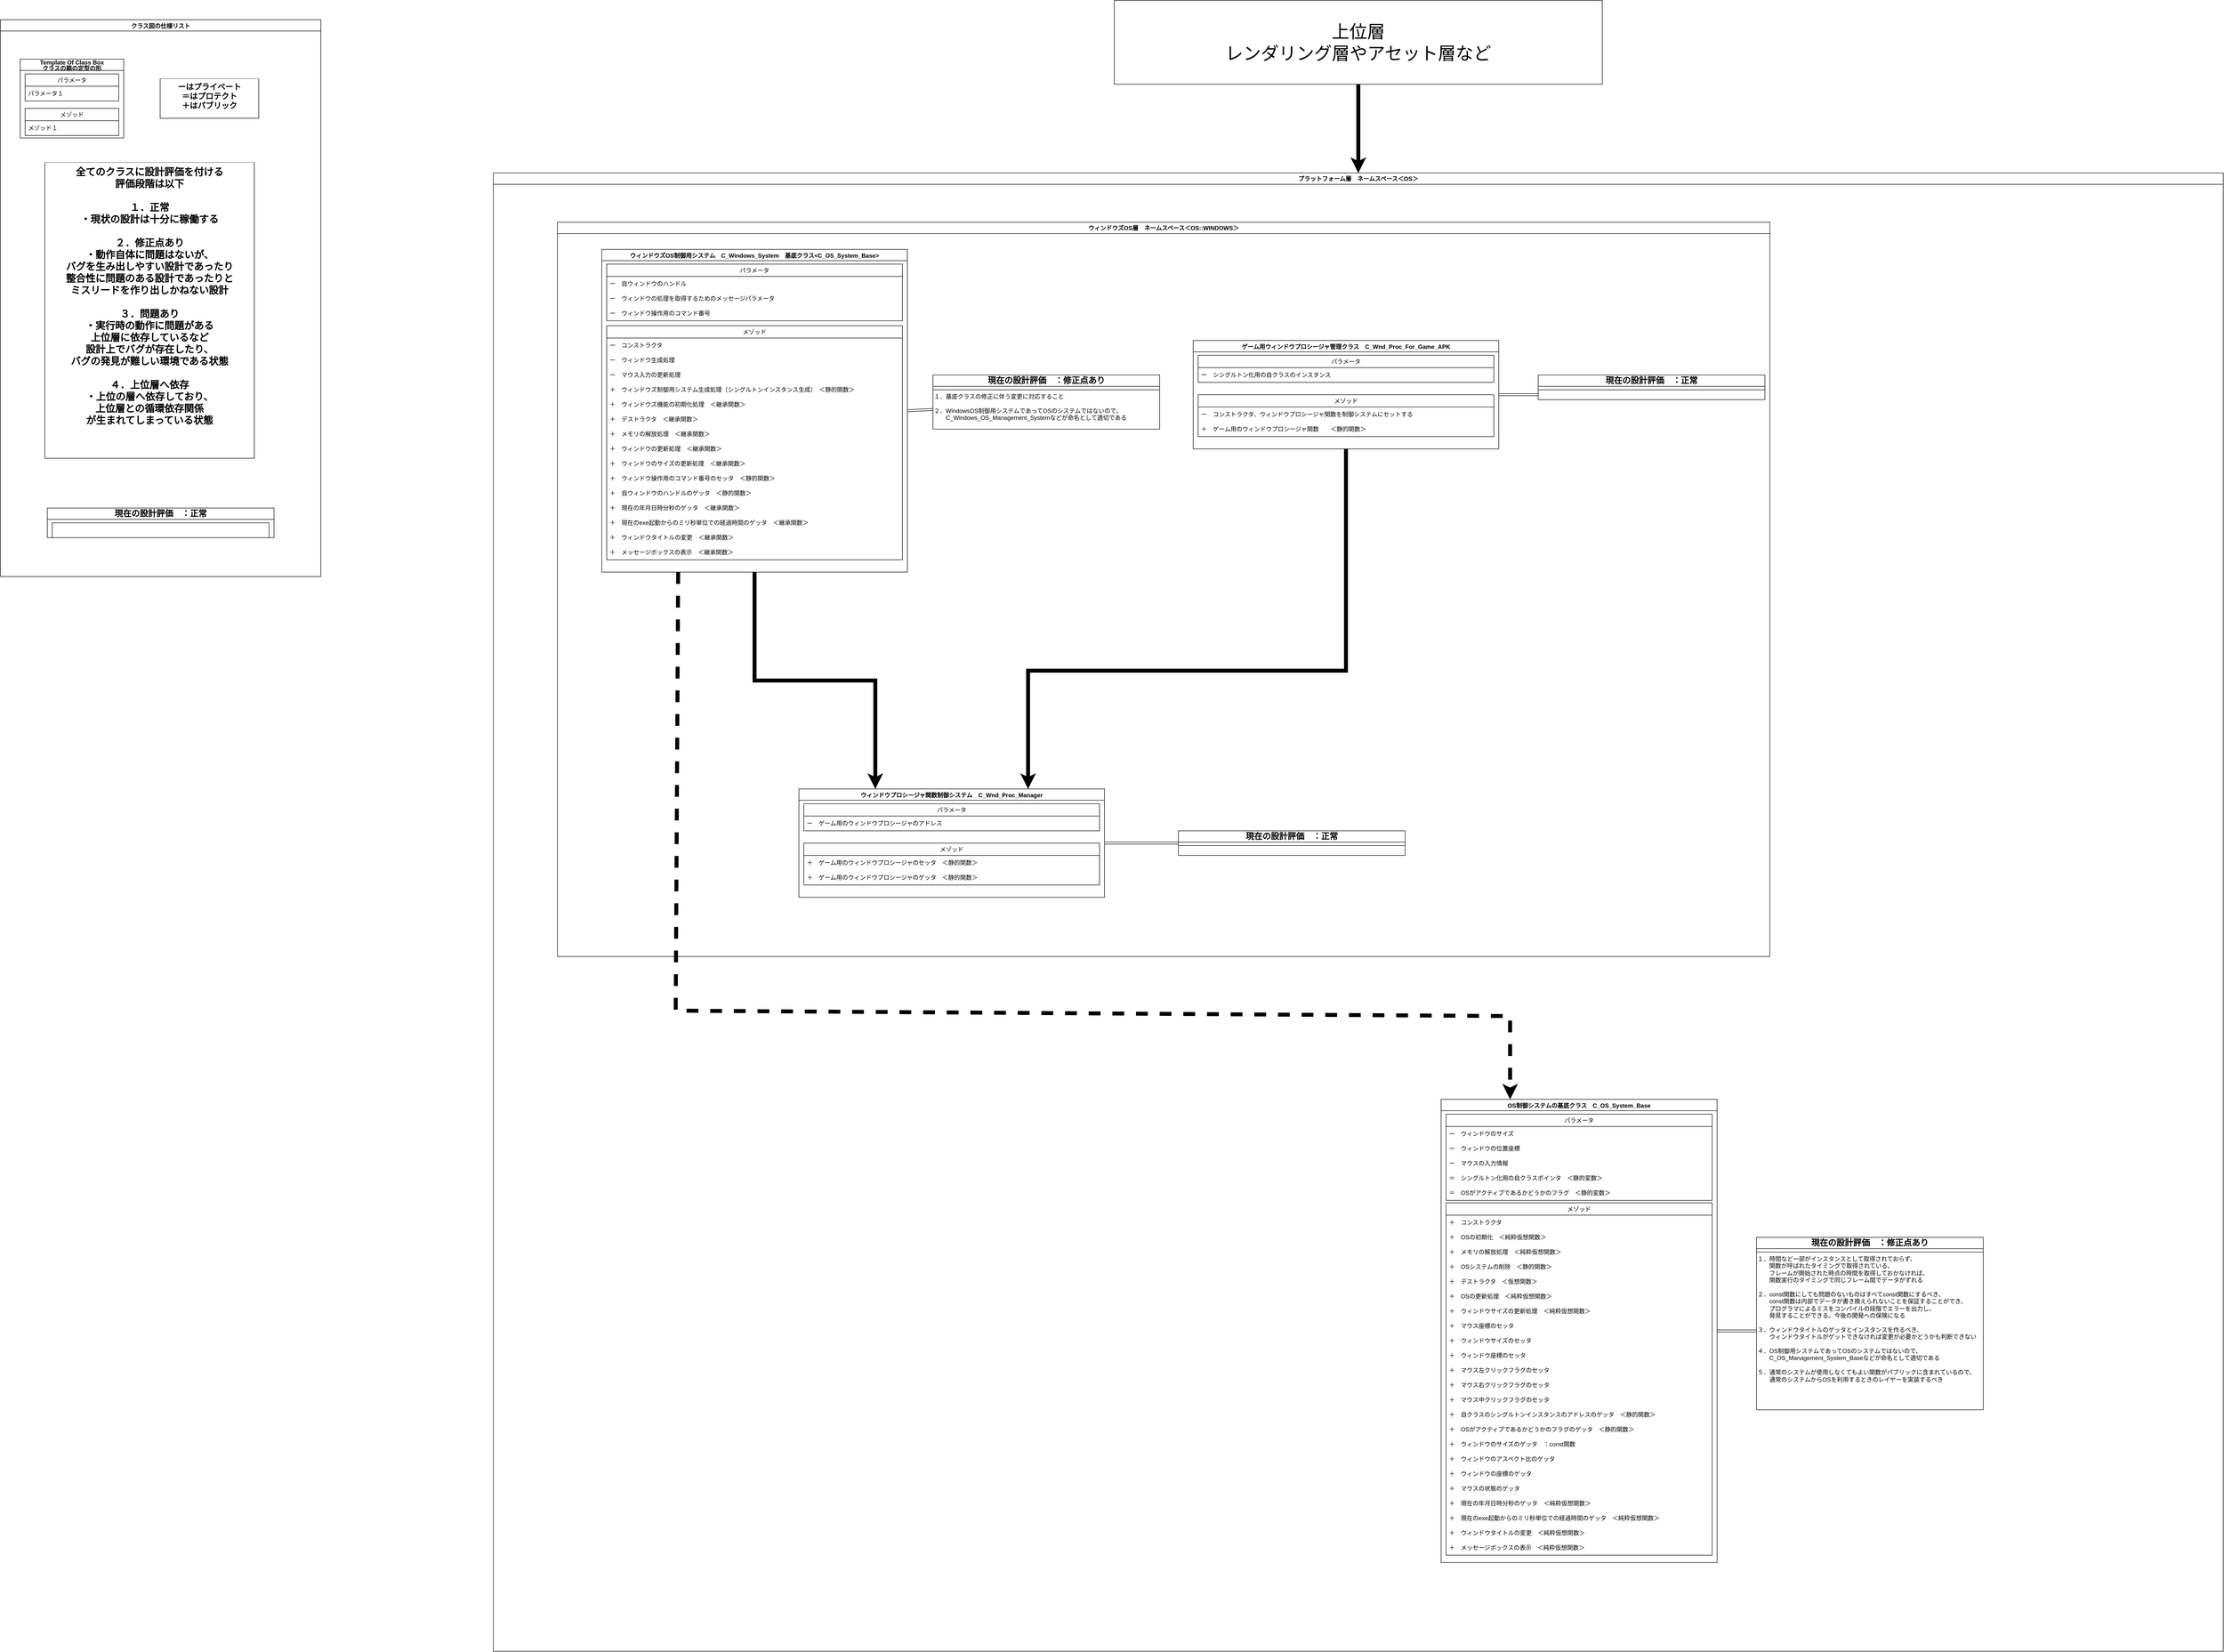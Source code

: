 <mxfile version="23.0.2" type="device" pages="2">
  <diagram name="ver.1.0.0" id="rUNOVL-YZ9ixlKsIOIGU">
    <mxGraphModel dx="10500" dy="6210" grid="1" gridSize="10" guides="1" tooltips="1" connect="1" arrows="1" fold="1" page="1" pageScale="1" pageWidth="827" pageHeight="1169" math="0" shadow="0">
      <root>
        <mxCell id="0" />
        <mxCell id="1" parent="0" />
        <mxCell id="DyBoqQL4HKu12Npd-6ku-1" value="&lt;p style=&quot;line-height: 100%;&quot;&gt;クラス図の仕様リスト&lt;/p&gt;" style="swimlane;whiteSpace=wrap;html=1;swimlaneFillColor=default;" vertex="1" parent="1">
          <mxGeometry x="50" y="39" width="650" height="1130" as="geometry" />
        </mxCell>
        <mxCell id="BZFop_Z_mp7bM7QsDtb2-31" value="ーはプライベート&#xa;＝はプロテクト&#xa;＋はパブリック" style="swimlane;startSize=0;swimlaneFillColor=default;verticalAlign=top;align=center;fontSize=16;" parent="DyBoqQL4HKu12Npd-6ku-1" vertex="1">
          <mxGeometry x="324" y="120" width="200" height="80" as="geometry" />
        </mxCell>
        <mxCell id="BZFop_Z_mp7bM7QsDtb2-1" value="&lt;p style=&quot;line-height: 100%;&quot;&gt;&lt;font style=&quot;font-size: 12px;&quot;&gt;Template Of Class Box&lt;br&gt;クラスの箱の定型の形&lt;/font&gt;&lt;/p&gt;" style="swimlane;whiteSpace=wrap;html=1;swimlaneFillColor=default;" parent="DyBoqQL4HKu12Npd-6ku-1" vertex="1">
          <mxGeometry x="40" y="80" width="210" height="160" as="geometry" />
        </mxCell>
        <mxCell id="BZFop_Z_mp7bM7QsDtb2-14" value="パラメータ" style="swimlane;fontStyle=0;childLayout=stackLayout;horizontal=1;startSize=25;horizontalStack=0;resizeParent=1;resizeParentMax=0;resizeLast=0;collapsible=1;marginBottom=0;whiteSpace=wrap;html=1;" parent="BZFop_Z_mp7bM7QsDtb2-1" vertex="1">
          <mxGeometry x="10" y="30" width="190" height="55" as="geometry" />
        </mxCell>
        <mxCell id="BZFop_Z_mp7bM7QsDtb2-16" value="パラメータ１" style="text;strokeColor=none;fillColor=none;align=left;verticalAlign=middle;spacingLeft=4;spacingRight=4;overflow=hidden;points=[[0,0.5],[1,0.5]];portConstraint=eastwest;rotatable=0;whiteSpace=wrap;html=1;" parent="BZFop_Z_mp7bM7QsDtb2-14" vertex="1">
          <mxGeometry y="25" width="190" height="30" as="geometry" />
        </mxCell>
        <mxCell id="BZFop_Z_mp7bM7QsDtb2-19" value="メゾッド" style="swimlane;fontStyle=0;childLayout=stackLayout;horizontal=1;startSize=25;horizontalStack=0;resizeParent=1;resizeParentMax=0;resizeLast=0;collapsible=1;marginBottom=0;whiteSpace=wrap;html=1;" parent="BZFop_Z_mp7bM7QsDtb2-1" vertex="1">
          <mxGeometry x="10" y="100" width="190" height="55" as="geometry" />
        </mxCell>
        <mxCell id="BZFop_Z_mp7bM7QsDtb2-20" value="メゾッド１" style="text;strokeColor=none;fillColor=none;align=left;verticalAlign=middle;spacingLeft=4;spacingRight=4;overflow=hidden;points=[[0,0.5],[1,0.5]];portConstraint=eastwest;rotatable=0;whiteSpace=wrap;html=1;" parent="BZFop_Z_mp7bM7QsDtb2-19" vertex="1">
          <mxGeometry y="25" width="190" height="30" as="geometry" />
        </mxCell>
        <mxCell id="BZFop_Z_mp7bM7QsDtb2-64" value="全てのクラスに設計評価を付ける&#xa;評価段階は以下&#xa;&#xa;１．正常&#xa;・現状の設計は十分に稼働する&#xa;&#xa;２．修正点あり&#xa;・動作自体に問題はないが、&#xa;バグを生み出しやすい設計であったり&#xa;整合性に問題のある設計であったりと&#xa;ミスリードを作り出しかねない設計&#xa;&#xa;３．問題あり&#xa;・実行時の動作に問題がある&#xa;上位層に依存しているなど&#xa;設計上でバグが存在したり、&#xa;バグの発見が難しい環境である状態&#xa;&#xa;４．上位層へ依存&#xa;・上位の層へ依存しており、&#xa;上位層との循環依存関係&#xa;が生まれてしまっている状態" style="swimlane;startSize=0;swimlaneFillColor=default;verticalAlign=top;fontSize=20;" parent="DyBoqQL4HKu12Npd-6ku-1" vertex="1">
          <mxGeometry x="90" y="290" width="425" height="600" as="geometry" />
        </mxCell>
        <mxCell id="BZFop_Z_mp7bM7QsDtb2-7" value="上位層&lt;br style=&quot;font-size: 36px;&quot;&gt;レンダリング層やアセット層など" style="rounded=0;whiteSpace=wrap;html=1;fontSize=36;" parent="1" vertex="1">
          <mxGeometry x="2310" width="990" height="170" as="geometry" />
        </mxCell>
        <mxCell id="BZFop_Z_mp7bM7QsDtb2-9" value="プラットフォーム層　ネームスペース＜OS＞" style="swimlane;whiteSpace=wrap;html=1;swimlaneFillColor=default;startSize=23;" parent="1" vertex="1">
          <mxGeometry x="1050" y="350" width="3510" height="3000" as="geometry" />
        </mxCell>
        <mxCell id="BZFop_Z_mp7bM7QsDtb2-21" value="&lt;p style=&quot;line-height: 100%;&quot;&gt;OS制御システムの基底クラス　C_OS_System_Base&lt;br&gt;&lt;/p&gt;" style="swimlane;whiteSpace=wrap;html=1;swimlaneFillColor=default;" parent="BZFop_Z_mp7bM7QsDtb2-9" vertex="1">
          <mxGeometry x="1923" y="1880" width="560" height="940" as="geometry" />
        </mxCell>
        <mxCell id="BZFop_Z_mp7bM7QsDtb2-22" value="パラメータ" style="swimlane;fontStyle=0;childLayout=stackLayout;horizontal=1;startSize=25;horizontalStack=0;resizeParent=1;resizeParentMax=0;resizeLast=0;collapsible=1;marginBottom=0;whiteSpace=wrap;html=1;" parent="BZFop_Z_mp7bM7QsDtb2-21" vertex="1">
          <mxGeometry x="10" y="30" width="540" height="175" as="geometry" />
        </mxCell>
        <mxCell id="BZFop_Z_mp7bM7QsDtb2-23" value="ー　ウィンドウのサイズ" style="text;strokeColor=none;fillColor=none;align=left;verticalAlign=middle;spacingLeft=4;spacingRight=4;overflow=hidden;points=[[0,0.5],[1,0.5]];portConstraint=eastwest;rotatable=0;whiteSpace=wrap;html=1;" parent="BZFop_Z_mp7bM7QsDtb2-22" vertex="1">
          <mxGeometry y="25" width="540" height="30" as="geometry" />
        </mxCell>
        <mxCell id="BZFop_Z_mp7bM7QsDtb2-26" value="ー　ウィンドウの位置座標" style="text;strokeColor=none;fillColor=none;align=left;verticalAlign=middle;spacingLeft=4;spacingRight=4;overflow=hidden;points=[[0,0.5],[1,0.5]];portConstraint=eastwest;rotatable=0;whiteSpace=wrap;html=1;" parent="BZFop_Z_mp7bM7QsDtb2-22" vertex="1">
          <mxGeometry y="55" width="540" height="30" as="geometry" />
        </mxCell>
        <mxCell id="BZFop_Z_mp7bM7QsDtb2-28" value="ー　マウスの入力情報" style="text;strokeColor=none;fillColor=none;align=left;verticalAlign=middle;spacingLeft=4;spacingRight=4;overflow=hidden;points=[[0,0.5],[1,0.5]];portConstraint=eastwest;rotatable=0;whiteSpace=wrap;html=1;" parent="BZFop_Z_mp7bM7QsDtb2-22" vertex="1">
          <mxGeometry y="85" width="540" height="30" as="geometry" />
        </mxCell>
        <mxCell id="BZFop_Z_mp7bM7QsDtb2-29" value="＝　シングルトン化用の自クラスポインタ　＜静的変数＞" style="text;strokeColor=none;fillColor=none;align=left;verticalAlign=middle;spacingLeft=4;spacingRight=4;overflow=hidden;points=[[0,0.5],[1,0.5]];portConstraint=eastwest;rotatable=0;whiteSpace=wrap;html=1;" parent="BZFop_Z_mp7bM7QsDtb2-22" vertex="1">
          <mxGeometry y="115" width="540" height="30" as="geometry" />
        </mxCell>
        <mxCell id="BZFop_Z_mp7bM7QsDtb2-30" value="＝　OSがアクティブであるかどうかのフラグ　＜静的変数＞" style="text;strokeColor=none;fillColor=none;align=left;verticalAlign=middle;spacingLeft=4;spacingRight=4;overflow=hidden;points=[[0,0.5],[1,0.5]];portConstraint=eastwest;rotatable=0;whiteSpace=wrap;html=1;" parent="BZFop_Z_mp7bM7QsDtb2-22" vertex="1">
          <mxGeometry y="145" width="540" height="30" as="geometry" />
        </mxCell>
        <mxCell id="BZFop_Z_mp7bM7QsDtb2-24" value="メゾッド" style="swimlane;fontStyle=0;childLayout=stackLayout;horizontal=1;startSize=25;horizontalStack=0;resizeParent=1;resizeParentMax=0;resizeLast=0;collapsible=1;marginBottom=0;whiteSpace=wrap;html=1;" parent="BZFop_Z_mp7bM7QsDtb2-21" vertex="1">
          <mxGeometry x="10" y="210" width="540" height="715" as="geometry" />
        </mxCell>
        <mxCell id="BZFop_Z_mp7bM7QsDtb2-25" value="＋　コンストラクタ" style="text;strokeColor=none;fillColor=none;align=left;verticalAlign=middle;spacingLeft=4;spacingRight=4;overflow=hidden;points=[[0,0.5],[1,0.5]];portConstraint=eastwest;rotatable=0;whiteSpace=wrap;html=1;" parent="BZFop_Z_mp7bM7QsDtb2-24" vertex="1">
          <mxGeometry y="25" width="540" height="30" as="geometry" />
        </mxCell>
        <mxCell id="BZFop_Z_mp7bM7QsDtb2-32" value="＋　OSの初期化　＜純粋仮想関数＞" style="text;strokeColor=none;fillColor=none;align=left;verticalAlign=middle;spacingLeft=4;spacingRight=4;overflow=hidden;points=[[0,0.5],[1,0.5]];portConstraint=eastwest;rotatable=0;whiteSpace=wrap;html=1;" parent="BZFop_Z_mp7bM7QsDtb2-24" vertex="1">
          <mxGeometry y="55" width="540" height="30" as="geometry" />
        </mxCell>
        <mxCell id="BZFop_Z_mp7bM7QsDtb2-33" value="＋　メモリの解放処理　＜純粋仮想関数＞" style="text;strokeColor=none;fillColor=none;align=left;verticalAlign=middle;spacingLeft=4;spacingRight=4;overflow=hidden;points=[[0,0.5],[1,0.5]];portConstraint=eastwest;rotatable=0;whiteSpace=wrap;html=1;" parent="BZFop_Z_mp7bM7QsDtb2-24" vertex="1">
          <mxGeometry y="85" width="540" height="30" as="geometry" />
        </mxCell>
        <mxCell id="BZFop_Z_mp7bM7QsDtb2-34" value="＋　OSシステムの削除　＜静的関数＞" style="text;strokeColor=none;fillColor=none;align=left;verticalAlign=middle;spacingLeft=4;spacingRight=4;overflow=hidden;points=[[0,0.5],[1,0.5]];portConstraint=eastwest;rotatable=0;whiteSpace=wrap;html=1;" parent="BZFop_Z_mp7bM7QsDtb2-24" vertex="1">
          <mxGeometry y="115" width="540" height="30" as="geometry" />
        </mxCell>
        <mxCell id="BZFop_Z_mp7bM7QsDtb2-35" value="＋　デストラクタ　＜仮想関数＞" style="text;strokeColor=none;fillColor=none;align=left;verticalAlign=middle;spacingLeft=4;spacingRight=4;overflow=hidden;points=[[0,0.5],[1,0.5]];portConstraint=eastwest;rotatable=0;whiteSpace=wrap;html=1;" parent="BZFop_Z_mp7bM7QsDtb2-24" vertex="1">
          <mxGeometry y="145" width="540" height="30" as="geometry" />
        </mxCell>
        <mxCell id="BZFop_Z_mp7bM7QsDtb2-36" value="＋　OSの更新処理　＜純粋仮想関数＞" style="text;strokeColor=none;fillColor=none;align=left;verticalAlign=middle;spacingLeft=4;spacingRight=4;overflow=hidden;points=[[0,0.5],[1,0.5]];portConstraint=eastwest;rotatable=0;whiteSpace=wrap;html=1;" parent="BZFop_Z_mp7bM7QsDtb2-24" vertex="1">
          <mxGeometry y="175" width="540" height="30" as="geometry" />
        </mxCell>
        <mxCell id="BZFop_Z_mp7bM7QsDtb2-37" value="＋　ウィンドウサイズの更新処理　＜純粋仮想関数＞" style="text;strokeColor=none;fillColor=none;align=left;verticalAlign=middle;spacingLeft=4;spacingRight=4;overflow=hidden;points=[[0,0.5],[1,0.5]];portConstraint=eastwest;rotatable=0;whiteSpace=wrap;html=1;" parent="BZFop_Z_mp7bM7QsDtb2-24" vertex="1">
          <mxGeometry y="205" width="540" height="30" as="geometry" />
        </mxCell>
        <mxCell id="BZFop_Z_mp7bM7QsDtb2-38" value="＋　マウス座標のセッタ" style="text;strokeColor=none;fillColor=none;align=left;verticalAlign=middle;spacingLeft=4;spacingRight=4;overflow=hidden;points=[[0,0.5],[1,0.5]];portConstraint=eastwest;rotatable=0;whiteSpace=wrap;html=1;" parent="BZFop_Z_mp7bM7QsDtb2-24" vertex="1">
          <mxGeometry y="235" width="540" height="30" as="geometry" />
        </mxCell>
        <mxCell id="BZFop_Z_mp7bM7QsDtb2-39" value="＋　ウィンドウサイズのセッタ" style="text;strokeColor=none;fillColor=none;align=left;verticalAlign=middle;spacingLeft=4;spacingRight=4;overflow=hidden;points=[[0,0.5],[1,0.5]];portConstraint=eastwest;rotatable=0;whiteSpace=wrap;html=1;" parent="BZFop_Z_mp7bM7QsDtb2-24" vertex="1">
          <mxGeometry y="265" width="540" height="30" as="geometry" />
        </mxCell>
        <mxCell id="BZFop_Z_mp7bM7QsDtb2-41" value="＋　ウィンドウ座標のセッタ" style="text;strokeColor=none;fillColor=none;align=left;verticalAlign=middle;spacingLeft=4;spacingRight=4;overflow=hidden;points=[[0,0.5],[1,0.5]];portConstraint=eastwest;rotatable=0;whiteSpace=wrap;html=1;" parent="BZFop_Z_mp7bM7QsDtb2-24" vertex="1">
          <mxGeometry y="295" width="540" height="30" as="geometry" />
        </mxCell>
        <mxCell id="BZFop_Z_mp7bM7QsDtb2-42" value="＋　マウス左クリックフラグのセッタ" style="text;strokeColor=none;fillColor=none;align=left;verticalAlign=middle;spacingLeft=4;spacingRight=4;overflow=hidden;points=[[0,0.5],[1,0.5]];portConstraint=eastwest;rotatable=0;whiteSpace=wrap;html=1;" parent="BZFop_Z_mp7bM7QsDtb2-24" vertex="1">
          <mxGeometry y="325" width="540" height="30" as="geometry" />
        </mxCell>
        <mxCell id="BZFop_Z_mp7bM7QsDtb2-43" value="＋　マウス右クリックフラグのセッタ" style="text;strokeColor=none;fillColor=none;align=left;verticalAlign=middle;spacingLeft=4;spacingRight=4;overflow=hidden;points=[[0,0.5],[1,0.5]];portConstraint=eastwest;rotatable=0;whiteSpace=wrap;html=1;" parent="BZFop_Z_mp7bM7QsDtb2-24" vertex="1">
          <mxGeometry y="355" width="540" height="30" as="geometry" />
        </mxCell>
        <mxCell id="BZFop_Z_mp7bM7QsDtb2-44" value="＋　マウス中クリックフラグのセッタ" style="text;strokeColor=none;fillColor=none;align=left;verticalAlign=middle;spacingLeft=4;spacingRight=4;overflow=hidden;points=[[0,0.5],[1,0.5]];portConstraint=eastwest;rotatable=0;whiteSpace=wrap;html=1;" parent="BZFop_Z_mp7bM7QsDtb2-24" vertex="1">
          <mxGeometry y="385" width="540" height="30" as="geometry" />
        </mxCell>
        <mxCell id="BZFop_Z_mp7bM7QsDtb2-45" value="＋　自クラスのシングルトンインスタンスのアドレスのゲッタ　＜静的関数＞" style="text;strokeColor=none;fillColor=none;align=left;verticalAlign=middle;spacingLeft=4;spacingRight=4;overflow=hidden;points=[[0,0.5],[1,0.5]];portConstraint=eastwest;rotatable=0;whiteSpace=wrap;html=1;" parent="BZFop_Z_mp7bM7QsDtb2-24" vertex="1">
          <mxGeometry y="415" width="540" height="30" as="geometry" />
        </mxCell>
        <mxCell id="BZFop_Z_mp7bM7QsDtb2-46" value="＋　OSがアクティブであるかどうかのフラグのゲッタ　＜静的関数＞" style="text;strokeColor=none;fillColor=none;align=left;verticalAlign=middle;spacingLeft=4;spacingRight=4;overflow=hidden;points=[[0,0.5],[1,0.5]];portConstraint=eastwest;rotatable=0;whiteSpace=wrap;html=1;" parent="BZFop_Z_mp7bM7QsDtb2-24" vertex="1">
          <mxGeometry y="445" width="540" height="30" as="geometry" />
        </mxCell>
        <mxCell id="BZFop_Z_mp7bM7QsDtb2-47" value="＋　ウィンドウのサイズのゲッタ　：const関数" style="text;strokeColor=none;fillColor=none;align=left;verticalAlign=middle;spacingLeft=4;spacingRight=4;overflow=hidden;points=[[0,0.5],[1,0.5]];portConstraint=eastwest;rotatable=0;whiteSpace=wrap;html=1;" parent="BZFop_Z_mp7bM7QsDtb2-24" vertex="1">
          <mxGeometry y="475" width="540" height="30" as="geometry" />
        </mxCell>
        <mxCell id="BZFop_Z_mp7bM7QsDtb2-48" value="＋　ウィンドウのアスペクト比のゲッタ" style="text;strokeColor=none;fillColor=none;align=left;verticalAlign=middle;spacingLeft=4;spacingRight=4;overflow=hidden;points=[[0,0.5],[1,0.5]];portConstraint=eastwest;rotatable=0;whiteSpace=wrap;html=1;" parent="BZFop_Z_mp7bM7QsDtb2-24" vertex="1">
          <mxGeometry y="505" width="540" height="30" as="geometry" />
        </mxCell>
        <mxCell id="BZFop_Z_mp7bM7QsDtb2-49" value="＋　ウィンドウの座標のゲッタ" style="text;strokeColor=none;fillColor=none;align=left;verticalAlign=middle;spacingLeft=4;spacingRight=4;overflow=hidden;points=[[0,0.5],[1,0.5]];portConstraint=eastwest;rotatable=0;whiteSpace=wrap;html=1;" parent="BZFop_Z_mp7bM7QsDtb2-24" vertex="1">
          <mxGeometry y="535" width="540" height="30" as="geometry" />
        </mxCell>
        <mxCell id="BZFop_Z_mp7bM7QsDtb2-50" value="＋　マウスの状態のゲッタ" style="text;strokeColor=none;fillColor=none;align=left;verticalAlign=middle;spacingLeft=4;spacingRight=4;overflow=hidden;points=[[0,0.5],[1,0.5]];portConstraint=eastwest;rotatable=0;whiteSpace=wrap;html=1;" parent="BZFop_Z_mp7bM7QsDtb2-24" vertex="1">
          <mxGeometry y="565" width="540" height="30" as="geometry" />
        </mxCell>
        <mxCell id="BZFop_Z_mp7bM7QsDtb2-51" value="＋　現在の年月日時分秒のゲッタ　＜純粋仮想関数＞" style="text;strokeColor=none;fillColor=none;align=left;verticalAlign=middle;spacingLeft=4;spacingRight=4;overflow=hidden;points=[[0,0.5],[1,0.5]];portConstraint=eastwest;rotatable=0;whiteSpace=wrap;html=1;" parent="BZFop_Z_mp7bM7QsDtb2-24" vertex="1">
          <mxGeometry y="595" width="540" height="30" as="geometry" />
        </mxCell>
        <mxCell id="BZFop_Z_mp7bM7QsDtb2-52" value="＋　現在のexe起動からのミリ秒単位での経過時間のゲッタ　＜純粋仮想関数＞" style="text;strokeColor=none;fillColor=none;align=left;verticalAlign=middle;spacingLeft=4;spacingRight=4;overflow=hidden;points=[[0,0.5],[1,0.5]];portConstraint=eastwest;rotatable=0;whiteSpace=wrap;html=1;" parent="BZFop_Z_mp7bM7QsDtb2-24" vertex="1">
          <mxGeometry y="625" width="540" height="30" as="geometry" />
        </mxCell>
        <mxCell id="BZFop_Z_mp7bM7QsDtb2-54" value="＋　ウィンドウタイトルの変更　＜純粋仮想関数＞" style="text;strokeColor=none;fillColor=none;align=left;verticalAlign=middle;spacingLeft=4;spacingRight=4;overflow=hidden;points=[[0,0.5],[1,0.5]];portConstraint=eastwest;rotatable=0;whiteSpace=wrap;html=1;" parent="BZFop_Z_mp7bM7QsDtb2-24" vertex="1">
          <mxGeometry y="655" width="540" height="30" as="geometry" />
        </mxCell>
        <mxCell id="BZFop_Z_mp7bM7QsDtb2-53" value="＋　メッセージボックスの表示　＜純粋仮想関数＞" style="text;strokeColor=none;fillColor=none;align=left;verticalAlign=middle;spacingLeft=4;spacingRight=4;overflow=hidden;points=[[0,0.5],[1,0.5]];portConstraint=eastwest;rotatable=0;whiteSpace=wrap;html=1;" parent="BZFop_Z_mp7bM7QsDtb2-24" vertex="1">
          <mxGeometry y="685" width="540" height="30" as="geometry" />
        </mxCell>
        <mxCell id="BZFop_Z_mp7bM7QsDtb2-55" value="現在の設計評価　：修正点あり" style="swimlane;whiteSpace=wrap;html=1;swimlaneFillColor=default;fontSize=17;" parent="BZFop_Z_mp7bM7QsDtb2-9" vertex="1">
          <mxGeometry x="2563" y="2160" width="460" height="350" as="geometry" />
        </mxCell>
        <mxCell id="BZFop_Z_mp7bM7QsDtb2-62" value="１．時間など一部がインスタンスとして取得されておらず、&lt;br&gt;　　関数が呼ばれたタイミングで取得されている、&lt;br&gt;　　フレームが開始された時点の時間を取得しておかなければ、&lt;br&gt;　　関数実行のタイミングで同じフレーム間でデータがずれる&lt;br&gt;&lt;br&gt;２．const関数にしても問題のないものはすべてconst関数にするべき、&lt;br&gt;　　const関数は内部でデータが書き換えられないことを保証することができ、&lt;br&gt;　　プログラマによるミスをコンパイルの段階でエラーを出力し、&lt;br&gt;　　発見することができる。今後の開発への保険になる&lt;br&gt;&lt;br&gt;３．ウィンドウタイトルのゲッタとインスタンスを作るべき、&lt;br&gt;　　ウィンドウタイトルがゲットできなければ変更が必要かどうかも判断できない&lt;br&gt;&lt;br&gt;４．OS制御用システムであってOSのシステムではないので、&lt;br&gt;　　C_OS_Management_System_Baseなどが命名として適切である&lt;br&gt;&lt;br&gt;５．通常のシステムが使用しなくてもよい関数がパブリックに含まれているので、&lt;br&gt;　　通常のシステムからOSを利用するときのレイヤーを実装するべき" style="rounded=0;whiteSpace=wrap;html=1;align=left;verticalAlign=top;" parent="BZFop_Z_mp7bM7QsDtb2-55" vertex="1">
          <mxGeometry y="30" width="460" height="320" as="geometry" />
        </mxCell>
        <mxCell id="BZFop_Z_mp7bM7QsDtb2-63" value="" style="shape=link;html=1;rounded=0;entryX=0;entryY=0.5;entryDx=0;entryDy=0;exitX=1;exitY=0.5;exitDx=0;exitDy=0;" parent="BZFop_Z_mp7bM7QsDtb2-9" source="BZFop_Z_mp7bM7QsDtb2-21" target="BZFop_Z_mp7bM7QsDtb2-62" edge="1">
          <mxGeometry width="100" relative="1" as="geometry">
            <mxPoint x="2508" y="2280" as="sourcePoint" />
            <mxPoint x="2608" y="2280" as="targetPoint" />
          </mxGeometry>
        </mxCell>
        <mxCell id="BZFop_Z_mp7bM7QsDtb2-65" value="ウィンドウズOS層　ネームスペース＜OS::WINDOWS＞" style="swimlane;whiteSpace=wrap;html=1;" parent="BZFop_Z_mp7bM7QsDtb2-9" vertex="1">
          <mxGeometry x="130" y="100" width="2460" height="1490" as="geometry" />
        </mxCell>
        <mxCell id="BZFop_Z_mp7bM7QsDtb2-66" value="&lt;p style=&quot;line-height: 100%;&quot;&gt;ウィンドウズOS制御用システム　C_Windows_System　基底クラス&amp;lt;C_OS_System_Base&amp;gt;&lt;/p&gt;" style="swimlane;whiteSpace=wrap;html=1;swimlaneFillColor=default;" parent="BZFop_Z_mp7bM7QsDtb2-65" vertex="1">
          <mxGeometry x="90" y="55" width="620" height="655" as="geometry" />
        </mxCell>
        <mxCell id="BZFop_Z_mp7bM7QsDtb2-67" value="パラメータ" style="swimlane;fontStyle=0;childLayout=stackLayout;horizontal=1;startSize=25;horizontalStack=0;resizeParent=1;resizeParentMax=0;resizeLast=0;collapsible=1;marginBottom=0;whiteSpace=wrap;html=1;" parent="BZFop_Z_mp7bM7QsDtb2-66" vertex="1">
          <mxGeometry x="10" y="30" width="600" height="115" as="geometry" />
        </mxCell>
        <mxCell id="BZFop_Z_mp7bM7QsDtb2-68" value="ー　自ウィンドウのハンドル" style="text;strokeColor=none;fillColor=none;align=left;verticalAlign=middle;spacingLeft=4;spacingRight=4;overflow=hidden;points=[[0,0.5],[1,0.5]];portConstraint=eastwest;rotatable=0;whiteSpace=wrap;html=1;" parent="BZFop_Z_mp7bM7QsDtb2-67" vertex="1">
          <mxGeometry y="25" width="600" height="30" as="geometry" />
        </mxCell>
        <mxCell id="BZFop_Z_mp7bM7QsDtb2-73" value="ー　ウィンドウの処理を取得するためのメッセージパラメータ" style="text;strokeColor=none;fillColor=none;align=left;verticalAlign=middle;spacingLeft=4;spacingRight=4;overflow=hidden;points=[[0,0.5],[1,0.5]];portConstraint=eastwest;rotatable=0;whiteSpace=wrap;html=1;" parent="BZFop_Z_mp7bM7QsDtb2-67" vertex="1">
          <mxGeometry y="55" width="600" height="30" as="geometry" />
        </mxCell>
        <mxCell id="BZFop_Z_mp7bM7QsDtb2-74" value="ー　ウィンドウ操作用のコマンド番号" style="text;strokeColor=none;fillColor=none;align=left;verticalAlign=middle;spacingLeft=4;spacingRight=4;overflow=hidden;points=[[0,0.5],[1,0.5]];portConstraint=eastwest;rotatable=0;whiteSpace=wrap;html=1;" parent="BZFop_Z_mp7bM7QsDtb2-67" vertex="1">
          <mxGeometry y="85" width="600" height="30" as="geometry" />
        </mxCell>
        <mxCell id="BZFop_Z_mp7bM7QsDtb2-69" value="メゾッド" style="swimlane;fontStyle=0;childLayout=stackLayout;horizontal=1;startSize=25;horizontalStack=0;resizeParent=1;resizeParentMax=0;resizeLast=0;collapsible=1;marginBottom=0;whiteSpace=wrap;html=1;" parent="BZFop_Z_mp7bM7QsDtb2-66" vertex="1">
          <mxGeometry x="10" y="155" width="600" height="475" as="geometry" />
        </mxCell>
        <mxCell id="BZFop_Z_mp7bM7QsDtb2-70" value="ー　コンストラクタ" style="text;strokeColor=none;fillColor=none;align=left;verticalAlign=middle;spacingLeft=4;spacingRight=4;overflow=hidden;points=[[0,0.5],[1,0.5]];portConstraint=eastwest;rotatable=0;whiteSpace=wrap;html=1;" parent="BZFop_Z_mp7bM7QsDtb2-69" vertex="1">
          <mxGeometry y="25" width="600" height="30" as="geometry" />
        </mxCell>
        <mxCell id="BZFop_Z_mp7bM7QsDtb2-75" value="ー　ウィンドウ生成処理" style="text;strokeColor=none;fillColor=none;align=left;verticalAlign=middle;spacingLeft=4;spacingRight=4;overflow=hidden;points=[[0,0.5],[1,0.5]];portConstraint=eastwest;rotatable=0;whiteSpace=wrap;html=1;" parent="BZFop_Z_mp7bM7QsDtb2-69" vertex="1">
          <mxGeometry y="55" width="600" height="30" as="geometry" />
        </mxCell>
        <mxCell id="BZFop_Z_mp7bM7QsDtb2-76" value="ー　マウス入力の更新処理" style="text;strokeColor=none;fillColor=none;align=left;verticalAlign=middle;spacingLeft=4;spacingRight=4;overflow=hidden;points=[[0,0.5],[1,0.5]];portConstraint=eastwest;rotatable=0;whiteSpace=wrap;html=1;" parent="BZFop_Z_mp7bM7QsDtb2-69" vertex="1">
          <mxGeometry y="85" width="600" height="30" as="geometry" />
        </mxCell>
        <mxCell id="BZFop_Z_mp7bM7QsDtb2-77" value="＋　ウィンドウズ制御用システム生成処理（シングルトンインスタンス生成）　＜静的関数＞" style="text;strokeColor=none;fillColor=none;align=left;verticalAlign=middle;spacingLeft=4;spacingRight=4;overflow=hidden;points=[[0,0.5],[1,0.5]];portConstraint=eastwest;rotatable=0;whiteSpace=wrap;html=1;" parent="BZFop_Z_mp7bM7QsDtb2-69" vertex="1">
          <mxGeometry y="115" width="600" height="30" as="geometry" />
        </mxCell>
        <mxCell id="BZFop_Z_mp7bM7QsDtb2-79" value="＋　ウィンドウズ機能の初期化処理　＜継承関数＞" style="text;strokeColor=none;fillColor=none;align=left;verticalAlign=middle;spacingLeft=4;spacingRight=4;overflow=hidden;points=[[0,0.5],[1,0.5]];portConstraint=eastwest;rotatable=0;whiteSpace=wrap;html=1;" parent="BZFop_Z_mp7bM7QsDtb2-69" vertex="1">
          <mxGeometry y="145" width="600" height="30" as="geometry" />
        </mxCell>
        <mxCell id="BZFop_Z_mp7bM7QsDtb2-78" value="＋　デストラクタ　＜継承関数＞" style="text;strokeColor=none;fillColor=none;align=left;verticalAlign=middle;spacingLeft=4;spacingRight=4;overflow=hidden;points=[[0,0.5],[1,0.5]];portConstraint=eastwest;rotatable=0;whiteSpace=wrap;html=1;" parent="BZFop_Z_mp7bM7QsDtb2-69" vertex="1">
          <mxGeometry y="175" width="600" height="30" as="geometry" />
        </mxCell>
        <mxCell id="BZFop_Z_mp7bM7QsDtb2-80" value="＋　メモリの解放処理　＜継承関数＞" style="text;strokeColor=none;fillColor=none;align=left;verticalAlign=middle;spacingLeft=4;spacingRight=4;overflow=hidden;points=[[0,0.5],[1,0.5]];portConstraint=eastwest;rotatable=0;whiteSpace=wrap;html=1;" parent="BZFop_Z_mp7bM7QsDtb2-69" vertex="1">
          <mxGeometry y="205" width="600" height="30" as="geometry" />
        </mxCell>
        <mxCell id="BZFop_Z_mp7bM7QsDtb2-81" value="＋　ウィンドウの更新処理　＜継承関数＞" style="text;strokeColor=none;fillColor=none;align=left;verticalAlign=middle;spacingLeft=4;spacingRight=4;overflow=hidden;points=[[0,0.5],[1,0.5]];portConstraint=eastwest;rotatable=0;whiteSpace=wrap;html=1;" parent="BZFop_Z_mp7bM7QsDtb2-69" vertex="1">
          <mxGeometry y="235" width="600" height="30" as="geometry" />
        </mxCell>
        <mxCell id="BZFop_Z_mp7bM7QsDtb2-82" value="＋　ウィンドウのサイズの更新処理　＜継承関数＞" style="text;strokeColor=none;fillColor=none;align=left;verticalAlign=middle;spacingLeft=4;spacingRight=4;overflow=hidden;points=[[0,0.5],[1,0.5]];portConstraint=eastwest;rotatable=0;whiteSpace=wrap;html=1;" parent="BZFop_Z_mp7bM7QsDtb2-69" vertex="1">
          <mxGeometry y="265" width="600" height="30" as="geometry" />
        </mxCell>
        <mxCell id="BZFop_Z_mp7bM7QsDtb2-83" value="＋　ウィンドウ操作用のコマンド番号のセッタ　＜静的関数＞" style="text;strokeColor=none;fillColor=none;align=left;verticalAlign=middle;spacingLeft=4;spacingRight=4;overflow=hidden;points=[[0,0.5],[1,0.5]];portConstraint=eastwest;rotatable=0;whiteSpace=wrap;html=1;" parent="BZFop_Z_mp7bM7QsDtb2-69" vertex="1">
          <mxGeometry y="295" width="600" height="30" as="geometry" />
        </mxCell>
        <mxCell id="BZFop_Z_mp7bM7QsDtb2-85" value="＋　自ウィンドウのハンドルのゲッタ　＜静的関数＞" style="text;strokeColor=none;fillColor=none;align=left;verticalAlign=middle;spacingLeft=4;spacingRight=4;overflow=hidden;points=[[0,0.5],[1,0.5]];portConstraint=eastwest;rotatable=0;whiteSpace=wrap;html=1;" parent="BZFop_Z_mp7bM7QsDtb2-69" vertex="1">
          <mxGeometry y="325" width="600" height="30" as="geometry" />
        </mxCell>
        <mxCell id="BZFop_Z_mp7bM7QsDtb2-87" value="＋　現在の年月日時分秒のゲッタ　＜継承関数＞" style="text;strokeColor=none;fillColor=none;align=left;verticalAlign=middle;spacingLeft=4;spacingRight=4;overflow=hidden;points=[[0,0.5],[1,0.5]];portConstraint=eastwest;rotatable=0;whiteSpace=wrap;html=1;" parent="BZFop_Z_mp7bM7QsDtb2-69" vertex="1">
          <mxGeometry y="355" width="600" height="30" as="geometry" />
        </mxCell>
        <mxCell id="BZFop_Z_mp7bM7QsDtb2-88" value="＋　現在のexe起動からのミリ秒単位での経過時間のゲッタ　＜継承関数＞" style="text;strokeColor=none;fillColor=none;align=left;verticalAlign=middle;spacingLeft=4;spacingRight=4;overflow=hidden;points=[[0,0.5],[1,0.5]];portConstraint=eastwest;rotatable=0;whiteSpace=wrap;html=1;" parent="BZFop_Z_mp7bM7QsDtb2-69" vertex="1">
          <mxGeometry y="385" width="600" height="30" as="geometry" />
        </mxCell>
        <mxCell id="BZFop_Z_mp7bM7QsDtb2-90" value="＋　ウィンドウタイトルの変更　＜継承関数＞" style="text;strokeColor=none;fillColor=none;align=left;verticalAlign=middle;spacingLeft=4;spacingRight=4;overflow=hidden;points=[[0,0.5],[1,0.5]];portConstraint=eastwest;rotatable=0;whiteSpace=wrap;html=1;" parent="BZFop_Z_mp7bM7QsDtb2-69" vertex="1">
          <mxGeometry y="415" width="600" height="30" as="geometry" />
        </mxCell>
        <mxCell id="BZFop_Z_mp7bM7QsDtb2-89" value="＋　メッセージボックスの表示　＜継承関数＞" style="text;strokeColor=none;fillColor=none;align=left;verticalAlign=middle;spacingLeft=4;spacingRight=4;overflow=hidden;points=[[0,0.5],[1,0.5]];portConstraint=eastwest;rotatable=0;whiteSpace=wrap;html=1;" parent="BZFop_Z_mp7bM7QsDtb2-69" vertex="1">
          <mxGeometry y="445" width="600" height="30" as="geometry" />
        </mxCell>
        <mxCell id="BZFop_Z_mp7bM7QsDtb2-112" value="&lt;p style=&quot;line-height: 100%;&quot;&gt;ウィンドウプロシージャ関数制御システム　C_Wnd_Proc_Manager&lt;/p&gt;" style="swimlane;whiteSpace=wrap;html=1;swimlaneFillColor=default;" parent="BZFop_Z_mp7bM7QsDtb2-65" vertex="1">
          <mxGeometry x="490" y="1150" width="620" height="220" as="geometry" />
        </mxCell>
        <mxCell id="BZFop_Z_mp7bM7QsDtb2-113" value="パラメータ" style="swimlane;fontStyle=0;childLayout=stackLayout;horizontal=1;startSize=25;horizontalStack=0;resizeParent=1;resizeParentMax=0;resizeLast=0;collapsible=1;marginBottom=0;whiteSpace=wrap;html=1;" parent="BZFop_Z_mp7bM7QsDtb2-112" vertex="1">
          <mxGeometry x="10" y="30" width="600" height="55" as="geometry" />
        </mxCell>
        <mxCell id="BZFop_Z_mp7bM7QsDtb2-114" value="ー　ゲーム用のウィンドウプロシージャのアドレス" style="text;strokeColor=none;fillColor=none;align=left;verticalAlign=middle;spacingLeft=4;spacingRight=4;overflow=hidden;points=[[0,0.5],[1,0.5]];portConstraint=eastwest;rotatable=0;whiteSpace=wrap;html=1;" parent="BZFop_Z_mp7bM7QsDtb2-113" vertex="1">
          <mxGeometry y="25" width="600" height="30" as="geometry" />
        </mxCell>
        <mxCell id="BZFop_Z_mp7bM7QsDtb2-117" value="メゾッド" style="swimlane;fontStyle=0;childLayout=stackLayout;horizontal=1;startSize=25;horizontalStack=0;resizeParent=1;resizeParentMax=0;resizeLast=0;collapsible=1;marginBottom=0;whiteSpace=wrap;html=1;" parent="BZFop_Z_mp7bM7QsDtb2-112" vertex="1">
          <mxGeometry x="10" y="110" width="600" height="85" as="geometry" />
        </mxCell>
        <mxCell id="BZFop_Z_mp7bM7QsDtb2-118" value="＋　ゲーム用のウィンドウプロシージャのセッタ　＜静的関数＞" style="text;strokeColor=none;fillColor=none;align=left;verticalAlign=middle;spacingLeft=4;spacingRight=4;overflow=hidden;points=[[0,0.5],[1,0.5]];portConstraint=eastwest;rotatable=0;whiteSpace=wrap;html=1;" parent="BZFop_Z_mp7bM7QsDtb2-117" vertex="1">
          <mxGeometry y="25" width="600" height="30" as="geometry" />
        </mxCell>
        <mxCell id="BZFop_Z_mp7bM7QsDtb2-119" value="＋　ゲーム用のウィンドウプロシージャのゲッタ　＜静的関数＞" style="text;strokeColor=none;fillColor=none;align=left;verticalAlign=middle;spacingLeft=4;spacingRight=4;overflow=hidden;points=[[0,0.5],[1,0.5]];portConstraint=eastwest;rotatable=0;whiteSpace=wrap;html=1;" parent="BZFop_Z_mp7bM7QsDtb2-117" vertex="1">
          <mxGeometry y="55" width="600" height="30" as="geometry" />
        </mxCell>
        <mxCell id="BZFop_Z_mp7bM7QsDtb2-133" value="" style="endArrow=classic;html=1;rounded=0;exitX=0.5;exitY=1;exitDx=0;exitDy=0;entryX=0.25;entryY=0;entryDx=0;entryDy=0;strokeWidth=8;" parent="BZFop_Z_mp7bM7QsDtb2-65" source="BZFop_Z_mp7bM7QsDtb2-66" target="BZFop_Z_mp7bM7QsDtb2-112" edge="1">
          <mxGeometry width="50" height="50" relative="1" as="geometry">
            <mxPoint x="550" y="930" as="sourcePoint" />
            <mxPoint x="600" y="880" as="targetPoint" />
            <Array as="points">
              <mxPoint x="400" y="930" />
              <mxPoint x="645" y="930" />
            </Array>
          </mxGeometry>
        </mxCell>
        <mxCell id="0NV3zA2O5QVEWmTr_D8a-1" value="&lt;p style=&quot;line-height: 100%;&quot;&gt;ゲーム用ウィンドウプロシージャ管理クラス　C_Wnd_Proc_For_Game_APK&lt;/p&gt;" style="swimlane;whiteSpace=wrap;html=1;swimlaneFillColor=default;" parent="BZFop_Z_mp7bM7QsDtb2-65" vertex="1">
          <mxGeometry x="1290" y="240" width="620" height="220" as="geometry" />
        </mxCell>
        <mxCell id="0NV3zA2O5QVEWmTr_D8a-2" value="パラメータ" style="swimlane;fontStyle=0;childLayout=stackLayout;horizontal=1;startSize=25;horizontalStack=0;resizeParent=1;resizeParentMax=0;resizeLast=0;collapsible=1;marginBottom=0;whiteSpace=wrap;html=1;" parent="0NV3zA2O5QVEWmTr_D8a-1" vertex="1">
          <mxGeometry x="10" y="30" width="600" height="55" as="geometry" />
        </mxCell>
        <mxCell id="0NV3zA2O5QVEWmTr_D8a-3" value="ー　シングルトン化用の自クラスのインスタンス" style="text;strokeColor=none;fillColor=none;align=left;verticalAlign=middle;spacingLeft=4;spacingRight=4;overflow=hidden;points=[[0,0.5],[1,0.5]];portConstraint=eastwest;rotatable=0;whiteSpace=wrap;html=1;" parent="0NV3zA2O5QVEWmTr_D8a-2" vertex="1">
          <mxGeometry y="25" width="600" height="30" as="geometry" />
        </mxCell>
        <mxCell id="0NV3zA2O5QVEWmTr_D8a-4" value="メゾッド" style="swimlane;fontStyle=0;childLayout=stackLayout;horizontal=1;startSize=25;horizontalStack=0;resizeParent=1;resizeParentMax=0;resizeLast=0;collapsible=1;marginBottom=0;whiteSpace=wrap;html=1;" parent="0NV3zA2O5QVEWmTr_D8a-1" vertex="1">
          <mxGeometry x="10" y="110" width="600" height="85" as="geometry" />
        </mxCell>
        <mxCell id="0NV3zA2O5QVEWmTr_D8a-5" value="ー　コンストラクタ、ウィンドウプロシージャ関数を制御システムにセットする" style="text;strokeColor=none;fillColor=none;align=left;verticalAlign=middle;spacingLeft=4;spacingRight=4;overflow=hidden;points=[[0,0.5],[1,0.5]];portConstraint=eastwest;rotatable=0;whiteSpace=wrap;html=1;" parent="0NV3zA2O5QVEWmTr_D8a-4" vertex="1">
          <mxGeometry y="25" width="600" height="30" as="geometry" />
        </mxCell>
        <mxCell id="0NV3zA2O5QVEWmTr_D8a-6" value="＋　ゲーム用のウィンドウプロシージャ関数　　＜静的関数＞" style="text;strokeColor=none;fillColor=none;align=left;verticalAlign=middle;spacingLeft=4;spacingRight=4;overflow=hidden;points=[[0,0.5],[1,0.5]];portConstraint=eastwest;rotatable=0;whiteSpace=wrap;html=1;" parent="0NV3zA2O5QVEWmTr_D8a-4" vertex="1">
          <mxGeometry y="55" width="600" height="30" as="geometry" />
        </mxCell>
        <mxCell id="0NV3zA2O5QVEWmTr_D8a-8" value="現在の設計評価　：正常" style="swimlane;whiteSpace=wrap;html=1;swimlaneFillColor=default;fontSize=17;" parent="BZFop_Z_mp7bM7QsDtb2-65" vertex="1">
          <mxGeometry x="1990" y="310" width="460" height="50" as="geometry" />
        </mxCell>
        <mxCell id="0NV3zA2O5QVEWmTr_D8a-9" value="" style="rounded=0;whiteSpace=wrap;html=1;align=left;verticalAlign=top;" parent="0NV3zA2O5QVEWmTr_D8a-8" vertex="1">
          <mxGeometry y="30" width="460" height="20" as="geometry" />
        </mxCell>
        <mxCell id="0NV3zA2O5QVEWmTr_D8a-10" value="" style="shape=link;html=1;rounded=0;entryX=0;entryY=0.5;entryDx=0;entryDy=0;exitX=1;exitY=0.5;exitDx=0;exitDy=0;" parent="BZFop_Z_mp7bM7QsDtb2-65" source="0NV3zA2O5QVEWmTr_D8a-1" target="0NV3zA2O5QVEWmTr_D8a-9" edge="1">
          <mxGeometry width="100" relative="1" as="geometry">
            <mxPoint x="1690" y="330" as="sourcePoint" />
            <mxPoint x="1665" y="280" as="targetPoint" />
          </mxGeometry>
        </mxCell>
        <mxCell id="0NV3zA2O5QVEWmTr_D8a-11" value="現在の設計評価　：正常" style="swimlane;whiteSpace=wrap;html=1;swimlaneFillColor=default;fontSize=17;" parent="BZFop_Z_mp7bM7QsDtb2-65" vertex="1">
          <mxGeometry x="1260" y="1235" width="460" height="50" as="geometry" />
        </mxCell>
        <mxCell id="0NV3zA2O5QVEWmTr_D8a-12" value="" style="rounded=0;whiteSpace=wrap;html=1;align=left;verticalAlign=top;" parent="0NV3zA2O5QVEWmTr_D8a-11" vertex="1">
          <mxGeometry y="30" width="460" height="20" as="geometry" />
        </mxCell>
        <mxCell id="0NV3zA2O5QVEWmTr_D8a-13" value="" style="shape=link;html=1;rounded=0;entryX=0;entryY=0.5;entryDx=0;entryDy=0;exitX=1;exitY=0.5;exitDx=0;exitDy=0;" parent="BZFop_Z_mp7bM7QsDtb2-65" source="BZFop_Z_mp7bM7QsDtb2-112" target="0NV3zA2O5QVEWmTr_D8a-11" edge="1">
          <mxGeometry width="100" relative="1" as="geometry">
            <mxPoint x="1160" y="1259.17" as="sourcePoint" />
            <mxPoint x="1240" y="1259.17" as="targetPoint" />
          </mxGeometry>
        </mxCell>
        <mxCell id="0NV3zA2O5QVEWmTr_D8a-16" value="現在の設計評価　：修正点あり" style="swimlane;whiteSpace=wrap;html=1;swimlaneFillColor=default;fontSize=17;" parent="BZFop_Z_mp7bM7QsDtb2-65" vertex="1">
          <mxGeometry x="762" y="310" width="460" height="108" as="geometry" />
        </mxCell>
        <mxCell id="0NV3zA2O5QVEWmTr_D8a-17" value="１．基底クラスの修正に伴う変更に対応すること&lt;br&gt;&lt;br&gt;２．WindowsOS制御用システムであってOSのシステムではないので、&lt;br&gt;　　C_Windows_OS_Management_Systemなどが命名として適切である" style="rounded=0;whiteSpace=wrap;html=1;align=left;verticalAlign=top;" parent="0NV3zA2O5QVEWmTr_D8a-16" vertex="1">
          <mxGeometry y="30" width="460" height="80" as="geometry" />
        </mxCell>
        <mxCell id="0NV3zA2O5QVEWmTr_D8a-18" value="" style="shape=link;html=1;rounded=0;entryX=0;entryY=0.5;entryDx=0;entryDy=0;exitX=1;exitY=0.5;exitDx=0;exitDy=0;" parent="BZFop_Z_mp7bM7QsDtb2-65" source="BZFop_Z_mp7bM7QsDtb2-66" target="0NV3zA2O5QVEWmTr_D8a-17" edge="1">
          <mxGeometry width="100" relative="1" as="geometry">
            <mxPoint x="720" y="397.5" as="sourcePoint" />
            <mxPoint x="845" y="327.5" as="targetPoint" />
          </mxGeometry>
        </mxCell>
        <mxCell id="VKdcbfYlDmGNj-VxLh3F-1" value="" style="endArrow=classic;html=1;rounded=0;exitX=0.5;exitY=1;exitDx=0;exitDy=0;entryX=0.75;entryY=0;entryDx=0;entryDy=0;strokeWidth=8;" edge="1" parent="BZFop_Z_mp7bM7QsDtb2-65" source="0NV3zA2O5QVEWmTr_D8a-1" target="BZFop_Z_mp7bM7QsDtb2-112">
          <mxGeometry width="50" height="50" relative="1" as="geometry">
            <mxPoint x="1550" y="760" as="sourcePoint" />
            <mxPoint x="1795" y="1200" as="targetPoint" />
            <Array as="points">
              <mxPoint x="1600" y="910" />
              <mxPoint x="955" y="910" />
            </Array>
          </mxGeometry>
        </mxCell>
        <mxCell id="BZFop_Z_mp7bM7QsDtb2-72" value="" style="endArrow=classic;dashed=1;html=1;strokeWidth=8;rounded=0;entryX=0.25;entryY=0;entryDx=0;entryDy=0;startArrow=none;startFill=0;endFill=1;exitX=0.25;exitY=1;exitDx=0;exitDy=0;" parent="BZFop_Z_mp7bM7QsDtb2-9" source="BZFop_Z_mp7bM7QsDtb2-66" target="BZFop_Z_mp7bM7QsDtb2-21" edge="1">
          <mxGeometry width="50" height="50" relative="1" as="geometry">
            <mxPoint x="1403" y="-90" as="sourcePoint" />
            <mxPoint x="2103" y="-70" as="targetPoint" />
            <Array as="points">
              <mxPoint x="370" y="1700" />
              <mxPoint x="2063" y="1711" />
            </Array>
          </mxGeometry>
        </mxCell>
        <mxCell id="VKdcbfYlDmGNj-VxLh3F-2" value="" style="endArrow=classic;html=1;rounded=0;exitX=0.5;exitY=1;exitDx=0;exitDy=0;entryX=0.5;entryY=0;entryDx=0;entryDy=0;strokeWidth=8;" edge="1" parent="1" source="BZFop_Z_mp7bM7QsDtb2-7" target="BZFop_Z_mp7bM7QsDtb2-9">
          <mxGeometry width="50" height="50" relative="1" as="geometry">
            <mxPoint x="3565" y="50" as="sourcePoint" />
            <mxPoint x="2920" y="740" as="targetPoint" />
            <Array as="points" />
          </mxGeometry>
        </mxCell>
        <mxCell id="yj5J7qtMPjnHMOzXWTwK-1" value="現在の設計評価　：正常" style="swimlane;whiteSpace=wrap;html=1;swimlaneFillColor=default;fontSize=17;" vertex="1" parent="1">
          <mxGeometry x="145" y="1030" width="460" height="60" as="geometry" />
        </mxCell>
        <mxCell id="yj5J7qtMPjnHMOzXWTwK-2" value="" style="rounded=0;whiteSpace=wrap;html=1;align=left;verticalAlign=top;" vertex="1" parent="yj5J7qtMPjnHMOzXWTwK-1">
          <mxGeometry x="10" y="30" width="440" height="30" as="geometry" />
        </mxCell>
      </root>
    </mxGraphModel>
  </diagram>
  <diagram id="UAC1pPKLjXaomb1J3CXk" name="ver.2.0.0">
    <mxGraphModel dx="7000" dy="4140" grid="1" gridSize="10" guides="1" tooltips="1" connect="1" arrows="1" fold="1" page="1" pageScale="1" pageWidth="827" pageHeight="1169" math="0" shadow="0">
      <root>
        <mxCell id="0" />
        <mxCell id="1" parent="0" />
        <mxCell id="AN_IjQ9SjAtzLRTBZs15-6" value="上位層&lt;br style=&quot;font-size: 36px;&quot;&gt;レンダリング層やアセット層など" style="rounded=0;whiteSpace=wrap;html=1;fontSize=36;" vertex="1" parent="1">
          <mxGeometry x="2255" y="30" width="990" height="170" as="geometry" />
        </mxCell>
        <mxCell id="AN_IjQ9SjAtzLRTBZs15-7" value="プラットフォーム層　ネームスペース＜OS＞" style="swimlane;whiteSpace=wrap;html=1;swimlaneFillColor=default;" vertex="1" parent="1">
          <mxGeometry x="850" y="340" width="3800" height="3870" as="geometry" />
        </mxCell>
        <mxCell id="4wO1hoSlMN6wJ2fs9qXw-6" value="&lt;p style=&quot;line-height: 100%;&quot;&gt;OS制御用システムの基底クラス　ネームスペース＜OS::BASE＞&lt;/p&gt;" style="swimlane;whiteSpace=wrap;html=1;swimlaneFillColor=default;" vertex="1" parent="AN_IjQ9SjAtzLRTBZs15-7">
          <mxGeometry x="2400" y="2570" width="1300" height="1270" as="geometry" />
        </mxCell>
        <mxCell id="AN_IjQ9SjAtzLRTBZs15-8" value="&lt;p style=&quot;line-height: 100%;&quot;&gt;OS制御システムの基底クラス　C_OS_Management_System_Base&lt;br&gt;&lt;/p&gt;" style="swimlane;whiteSpace=wrap;html=1;swimlaneFillColor=default;" vertex="1" parent="AN_IjQ9SjAtzLRTBZs15-7">
          <mxGeometry x="2461" y="2640" width="560" height="1160" as="geometry" />
        </mxCell>
        <mxCell id="AN_IjQ9SjAtzLRTBZs15-9" value="パラメータ" style="swimlane;fontStyle=0;childLayout=stackLayout;horizontal=1;startSize=25;horizontalStack=0;resizeParent=1;resizeParentMax=0;resizeLast=0;collapsible=1;marginBottom=0;whiteSpace=wrap;html=1;" vertex="1" parent="AN_IjQ9SjAtzLRTBZs15-8">
          <mxGeometry x="10" y="30" width="540" height="265" as="geometry" />
        </mxCell>
        <mxCell id="AN_IjQ9SjAtzLRTBZs15-10" value="ー　ウィンドウのサイズ" style="text;strokeColor=none;fillColor=none;align=left;verticalAlign=middle;spacingLeft=4;spacingRight=4;overflow=hidden;points=[[0,0.5],[1,0.5]];portConstraint=eastwest;rotatable=0;whiteSpace=wrap;html=1;" vertex="1" parent="AN_IjQ9SjAtzLRTBZs15-9">
          <mxGeometry y="25" width="540" height="30" as="geometry" />
        </mxCell>
        <mxCell id="AN_IjQ9SjAtzLRTBZs15-11" value="ー　ウィンドウの位置座標" style="text;strokeColor=none;fillColor=none;align=left;verticalAlign=middle;spacingLeft=4;spacingRight=4;overflow=hidden;points=[[0,0.5],[1,0.5]];portConstraint=eastwest;rotatable=0;whiteSpace=wrap;html=1;" vertex="1" parent="AN_IjQ9SjAtzLRTBZs15-9">
          <mxGeometry y="55" width="540" height="30" as="geometry" />
        </mxCell>
        <mxCell id="AN_IjQ9SjAtzLRTBZs15-12" value="ー　マウスの入力情報" style="text;strokeColor=none;fillColor=none;align=left;verticalAlign=middle;spacingLeft=4;spacingRight=4;overflow=hidden;points=[[0,0.5],[1,0.5]];portConstraint=eastwest;rotatable=0;whiteSpace=wrap;html=1;" vertex="1" parent="AN_IjQ9SjAtzLRTBZs15-9">
          <mxGeometry y="85" width="540" height="30" as="geometry" />
        </mxCell>
        <mxCell id="5RXkAcUY_dp5dEoDGxU0-1" value="ー　ウィンドウタイトル" style="text;strokeColor=none;fillColor=none;align=left;verticalAlign=middle;spacingLeft=4;spacingRight=4;overflow=hidden;points=[[0,0.5],[1,0.5]];portConstraint=eastwest;rotatable=0;whiteSpace=wrap;html=1;" vertex="1" parent="AN_IjQ9SjAtzLRTBZs15-9">
          <mxGeometry y="115" width="540" height="30" as="geometry" />
        </mxCell>
        <mxCell id="4lsep5q1GfsTIuzuscHI-10" value="ー　現在の年月日時分秒" style="text;strokeColor=none;fillColor=none;align=left;verticalAlign=middle;spacingLeft=4;spacingRight=4;overflow=hidden;points=[[0,0.5],[1,0.5]];portConstraint=eastwest;rotatable=0;whiteSpace=wrap;html=1;" vertex="1" parent="AN_IjQ9SjAtzLRTBZs15-9">
          <mxGeometry y="145" width="540" height="30" as="geometry" />
        </mxCell>
        <mxCell id="4lsep5q1GfsTIuzuscHI-11" value="ー　現在のexe起動時からのミリ秒単位での経過時間" style="text;strokeColor=none;fillColor=none;align=left;verticalAlign=middle;spacingLeft=4;spacingRight=4;overflow=hidden;points=[[0,0.5],[1,0.5]];portConstraint=eastwest;rotatable=0;whiteSpace=wrap;html=1;" vertex="1" parent="AN_IjQ9SjAtzLRTBZs15-9">
          <mxGeometry y="175" width="540" height="30" as="geometry" />
        </mxCell>
        <mxCell id="AN_IjQ9SjAtzLRTBZs15-13" value="＝　シングルトン化用の自クラスポインタ　＜静的変数＞" style="text;strokeColor=none;fillColor=none;align=left;verticalAlign=middle;spacingLeft=4;spacingRight=4;overflow=hidden;points=[[0,0.5],[1,0.5]];portConstraint=eastwest;rotatable=0;whiteSpace=wrap;html=1;" vertex="1" parent="AN_IjQ9SjAtzLRTBZs15-9">
          <mxGeometry y="205" width="540" height="30" as="geometry" />
        </mxCell>
        <mxCell id="AN_IjQ9SjAtzLRTBZs15-14" value="＝　OSがアクティブであるかどうかのフラグ　＜静的変数＞" style="text;strokeColor=none;fillColor=none;align=left;verticalAlign=middle;spacingLeft=4;spacingRight=4;overflow=hidden;points=[[0,0.5],[1,0.5]];portConstraint=eastwest;rotatable=0;whiteSpace=wrap;html=1;" vertex="1" parent="AN_IjQ9SjAtzLRTBZs15-9">
          <mxGeometry y="235" width="540" height="30" as="geometry" />
        </mxCell>
        <mxCell id="AN_IjQ9SjAtzLRTBZs15-15" value="メゾッド" style="swimlane;fontStyle=0;childLayout=stackLayout;horizontal=1;startSize=25;horizontalStack=0;resizeParent=1;resizeParentMax=0;resizeLast=0;collapsible=1;marginBottom=0;whiteSpace=wrap;html=1;" vertex="1" parent="AN_IjQ9SjAtzLRTBZs15-8">
          <mxGeometry x="10" y="310" width="540" height="835" as="geometry" />
        </mxCell>
        <mxCell id="5RXkAcUY_dp5dEoDGxU0-2" value="ー　ウィンドウタイトルのセッタ" style="text;strokeColor=none;fillColor=none;align=left;verticalAlign=middle;spacingLeft=4;spacingRight=4;overflow=hidden;points=[[0,0.5],[1,0.5]];portConstraint=eastwest;rotatable=0;whiteSpace=wrap;html=1;" vertex="1" parent="AN_IjQ9SjAtzLRTBZs15-15">
          <mxGeometry y="25" width="540" height="30" as="geometry" />
        </mxCell>
        <mxCell id="Dkf14J60W0tzW-mejW8Q-1" value="ー　現在の年月日時分秒のゲッタ" style="text;strokeColor=none;fillColor=none;align=left;verticalAlign=middle;spacingLeft=4;spacingRight=4;overflow=hidden;points=[[0,0.5],[1,0.5]];portConstraint=eastwest;rotatable=0;whiteSpace=wrap;html=1;" vertex="1" parent="AN_IjQ9SjAtzLRTBZs15-15">
          <mxGeometry y="55" width="540" height="30" as="geometry" />
        </mxCell>
        <mxCell id="4wO1hoSlMN6wJ2fs9qXw-2" value="ー　現在のexe起動時からのミリ秒単位での経過時間のセッタ" style="text;strokeColor=none;fillColor=none;align=left;verticalAlign=middle;spacingLeft=4;spacingRight=4;overflow=hidden;points=[[0,0.5],[1,0.5]];portConstraint=eastwest;rotatable=0;whiteSpace=wrap;html=1;" vertex="1" parent="AN_IjQ9SjAtzLRTBZs15-15">
          <mxGeometry y="85" width="540" height="30" as="geometry" />
        </mxCell>
        <mxCell id="AN_IjQ9SjAtzLRTBZs15-16" value="＋　コンストラクタ" style="text;strokeColor=none;fillColor=none;align=left;verticalAlign=middle;spacingLeft=4;spacingRight=4;overflow=hidden;points=[[0,0.5],[1,0.5]];portConstraint=eastwest;rotatable=0;whiteSpace=wrap;html=1;" vertex="1" parent="AN_IjQ9SjAtzLRTBZs15-15">
          <mxGeometry y="115" width="540" height="30" as="geometry" />
        </mxCell>
        <mxCell id="AN_IjQ9SjAtzLRTBZs15-17" value="＋　OSの初期化　＜純粋仮想関数＞" style="text;strokeColor=none;fillColor=none;align=left;verticalAlign=middle;spacingLeft=4;spacingRight=4;overflow=hidden;points=[[0,0.5],[1,0.5]];portConstraint=eastwest;rotatable=0;whiteSpace=wrap;html=1;" vertex="1" parent="AN_IjQ9SjAtzLRTBZs15-15">
          <mxGeometry y="145" width="540" height="30" as="geometry" />
        </mxCell>
        <mxCell id="AN_IjQ9SjAtzLRTBZs15-18" value="＋　メモリの解放処理　＜純粋仮想関数＞" style="text;strokeColor=none;fillColor=none;align=left;verticalAlign=middle;spacingLeft=4;spacingRight=4;overflow=hidden;points=[[0,0.5],[1,0.5]];portConstraint=eastwest;rotatable=0;whiteSpace=wrap;html=1;" vertex="1" parent="AN_IjQ9SjAtzLRTBZs15-15">
          <mxGeometry y="175" width="540" height="30" as="geometry" />
        </mxCell>
        <mxCell id="AN_IjQ9SjAtzLRTBZs15-19" value="＋　OSシステムの削除　＜静的関数＞" style="text;strokeColor=none;fillColor=none;align=left;verticalAlign=middle;spacingLeft=4;spacingRight=4;overflow=hidden;points=[[0,0.5],[1,0.5]];portConstraint=eastwest;rotatable=0;whiteSpace=wrap;html=1;" vertex="1" parent="AN_IjQ9SjAtzLRTBZs15-15">
          <mxGeometry y="205" width="540" height="30" as="geometry" />
        </mxCell>
        <mxCell id="AN_IjQ9SjAtzLRTBZs15-20" value="＋　デストラクタ　＜仮想関数＞" style="text;strokeColor=none;fillColor=none;align=left;verticalAlign=middle;spacingLeft=4;spacingRight=4;overflow=hidden;points=[[0,0.5],[1,0.5]];portConstraint=eastwest;rotatable=0;whiteSpace=wrap;html=1;" vertex="1" parent="AN_IjQ9SjAtzLRTBZs15-15">
          <mxGeometry y="235" width="540" height="30" as="geometry" />
        </mxCell>
        <mxCell id="AN_IjQ9SjAtzLRTBZs15-21" value="＋　OSの更新処理　＜純粋仮想関数＞" style="text;strokeColor=none;fillColor=none;align=left;verticalAlign=middle;spacingLeft=4;spacingRight=4;overflow=hidden;points=[[0,0.5],[1,0.5]];portConstraint=eastwest;rotatable=0;whiteSpace=wrap;html=1;" vertex="1" parent="AN_IjQ9SjAtzLRTBZs15-15">
          <mxGeometry y="265" width="540" height="30" as="geometry" />
        </mxCell>
        <mxCell id="AN_IjQ9SjAtzLRTBZs15-22" value="＋　ウィンドウサイズの更新処理　＜純粋仮想関数＞" style="text;strokeColor=none;fillColor=none;align=left;verticalAlign=middle;spacingLeft=4;spacingRight=4;overflow=hidden;points=[[0,0.5],[1,0.5]];portConstraint=eastwest;rotatable=0;whiteSpace=wrap;html=1;" vertex="1" parent="AN_IjQ9SjAtzLRTBZs15-15">
          <mxGeometry y="295" width="540" height="30" as="geometry" />
        </mxCell>
        <mxCell id="AN_IjQ9SjAtzLRTBZs15-23" value="＋　マウス座標のセッタ" style="text;strokeColor=none;fillColor=none;align=left;verticalAlign=middle;spacingLeft=4;spacingRight=4;overflow=hidden;points=[[0,0.5],[1,0.5]];portConstraint=eastwest;rotatable=0;whiteSpace=wrap;html=1;" vertex="1" parent="AN_IjQ9SjAtzLRTBZs15-15">
          <mxGeometry y="325" width="540" height="30" as="geometry" />
        </mxCell>
        <mxCell id="AN_IjQ9SjAtzLRTBZs15-24" value="＋　ウィンドウサイズのセッタ" style="text;strokeColor=none;fillColor=none;align=left;verticalAlign=middle;spacingLeft=4;spacingRight=4;overflow=hidden;points=[[0,0.5],[1,0.5]];portConstraint=eastwest;rotatable=0;whiteSpace=wrap;html=1;" vertex="1" parent="AN_IjQ9SjAtzLRTBZs15-15">
          <mxGeometry y="355" width="540" height="30" as="geometry" />
        </mxCell>
        <mxCell id="AN_IjQ9SjAtzLRTBZs15-25" value="＋　ウィンドウ座標のセッタ" style="text;strokeColor=none;fillColor=none;align=left;verticalAlign=middle;spacingLeft=4;spacingRight=4;overflow=hidden;points=[[0,0.5],[1,0.5]];portConstraint=eastwest;rotatable=0;whiteSpace=wrap;html=1;" vertex="1" parent="AN_IjQ9SjAtzLRTBZs15-15">
          <mxGeometry y="385" width="540" height="30" as="geometry" />
        </mxCell>
        <mxCell id="AN_IjQ9SjAtzLRTBZs15-26" value="＋　マウス左クリックフラグのセッタ" style="text;strokeColor=none;fillColor=none;align=left;verticalAlign=middle;spacingLeft=4;spacingRight=4;overflow=hidden;points=[[0,0.5],[1,0.5]];portConstraint=eastwest;rotatable=0;whiteSpace=wrap;html=1;" vertex="1" parent="AN_IjQ9SjAtzLRTBZs15-15">
          <mxGeometry y="415" width="540" height="30" as="geometry" />
        </mxCell>
        <mxCell id="AN_IjQ9SjAtzLRTBZs15-27" value="＋　マウス右クリックフラグのセッタ" style="text;strokeColor=none;fillColor=none;align=left;verticalAlign=middle;spacingLeft=4;spacingRight=4;overflow=hidden;points=[[0,0.5],[1,0.5]];portConstraint=eastwest;rotatable=0;whiteSpace=wrap;html=1;" vertex="1" parent="AN_IjQ9SjAtzLRTBZs15-15">
          <mxGeometry y="445" width="540" height="30" as="geometry" />
        </mxCell>
        <mxCell id="AN_IjQ9SjAtzLRTBZs15-28" value="＋　マウス中クリックフラグのセッタ" style="text;strokeColor=none;fillColor=none;align=left;verticalAlign=middle;spacingLeft=4;spacingRight=4;overflow=hidden;points=[[0,0.5],[1,0.5]];portConstraint=eastwest;rotatable=0;whiteSpace=wrap;html=1;" vertex="1" parent="AN_IjQ9SjAtzLRTBZs15-15">
          <mxGeometry y="475" width="540" height="30" as="geometry" />
        </mxCell>
        <mxCell id="AN_IjQ9SjAtzLRTBZs15-29" value="＋　自クラスのシングルトンインスタンスのアドレスのゲッタ　＜静的関数＞" style="text;strokeColor=none;fillColor=none;align=left;verticalAlign=middle;spacingLeft=4;spacingRight=4;overflow=hidden;points=[[0,0.5],[1,0.5]];portConstraint=eastwest;rotatable=0;whiteSpace=wrap;html=1;" vertex="1" parent="AN_IjQ9SjAtzLRTBZs15-15">
          <mxGeometry y="505" width="540" height="30" as="geometry" />
        </mxCell>
        <mxCell id="AN_IjQ9SjAtzLRTBZs15-30" value="＋　OSがアクティブであるかどうかのフラグのゲッタ　＜静的関数＞" style="text;strokeColor=none;fillColor=none;align=left;verticalAlign=middle;spacingLeft=4;spacingRight=4;overflow=hidden;points=[[0,0.5],[1,0.5]];portConstraint=eastwest;rotatable=0;whiteSpace=wrap;html=1;" vertex="1" parent="AN_IjQ9SjAtzLRTBZs15-15">
          <mxGeometry y="535" width="540" height="30" as="geometry" />
        </mxCell>
        <mxCell id="AN_IjQ9SjAtzLRTBZs15-31" value="＋　ウィンドウのサイズのゲッタ　＜const関数＞" style="text;strokeColor=none;fillColor=none;align=left;verticalAlign=middle;spacingLeft=4;spacingRight=4;overflow=hidden;points=[[0,0.5],[1,0.5]];portConstraint=eastwest;rotatable=0;whiteSpace=wrap;html=1;" vertex="1" parent="AN_IjQ9SjAtzLRTBZs15-15">
          <mxGeometry y="565" width="540" height="30" as="geometry" />
        </mxCell>
        <mxCell id="AN_IjQ9SjAtzLRTBZs15-32" value="＋　ウィンドウのアスペクト比のゲッタ　＜const関数＞" style="text;strokeColor=none;fillColor=none;align=left;verticalAlign=middle;spacingLeft=4;spacingRight=4;overflow=hidden;points=[[0,0.5],[1,0.5]];portConstraint=eastwest;rotatable=0;whiteSpace=wrap;html=1;" vertex="1" parent="AN_IjQ9SjAtzLRTBZs15-15">
          <mxGeometry y="595" width="540" height="30" as="geometry" />
        </mxCell>
        <mxCell id="AN_IjQ9SjAtzLRTBZs15-33" value="＋　ウィンドウの座標のゲッタ　＜const関数＞" style="text;strokeColor=none;fillColor=none;align=left;verticalAlign=middle;spacingLeft=4;spacingRight=4;overflow=hidden;points=[[0,0.5],[1,0.5]];portConstraint=eastwest;rotatable=0;whiteSpace=wrap;html=1;" vertex="1" parent="AN_IjQ9SjAtzLRTBZs15-15">
          <mxGeometry y="625" width="540" height="30" as="geometry" />
        </mxCell>
        <mxCell id="AN_IjQ9SjAtzLRTBZs15-34" value="＋　マウスの状態のゲッタ　＜const関数＞" style="text;strokeColor=none;fillColor=none;align=left;verticalAlign=middle;spacingLeft=4;spacingRight=4;overflow=hidden;points=[[0,0.5],[1,0.5]];portConstraint=eastwest;rotatable=0;whiteSpace=wrap;html=1;" vertex="1" parent="AN_IjQ9SjAtzLRTBZs15-15">
          <mxGeometry y="655" width="540" height="30" as="geometry" />
        </mxCell>
        <mxCell id="5RXkAcUY_dp5dEoDGxU0-3" value="＋　ウィンドウタイトルのゲッタ　＜const関数＞" style="text;strokeColor=none;fillColor=none;align=left;verticalAlign=middle;spacingLeft=4;spacingRight=4;overflow=hidden;points=[[0,0.5],[1,0.5]];portConstraint=eastwest;rotatable=0;whiteSpace=wrap;html=1;" vertex="1" parent="AN_IjQ9SjAtzLRTBZs15-15">
          <mxGeometry y="685" width="540" height="30" as="geometry" />
        </mxCell>
        <mxCell id="AN_IjQ9SjAtzLRTBZs15-35" value="＋　現在の年月日時分秒のゲッタ　＜const関数＞" style="text;strokeColor=none;fillColor=none;align=left;verticalAlign=middle;spacingLeft=4;spacingRight=4;overflow=hidden;points=[[0,0.5],[1,0.5]];portConstraint=eastwest;rotatable=0;whiteSpace=wrap;html=1;" vertex="1" parent="AN_IjQ9SjAtzLRTBZs15-15">
          <mxGeometry y="715" width="540" height="30" as="geometry" />
        </mxCell>
        <mxCell id="AN_IjQ9SjAtzLRTBZs15-36" value="＋　現在のexe起動からのミリ秒単位での経過時間のゲッタ　＜const関数＞" style="text;strokeColor=none;fillColor=none;align=left;verticalAlign=middle;spacingLeft=4;spacingRight=4;overflow=hidden;points=[[0,0.5],[1,0.5]];portConstraint=eastwest;rotatable=0;whiteSpace=wrap;html=1;" vertex="1" parent="AN_IjQ9SjAtzLRTBZs15-15">
          <mxGeometry y="745" width="540" height="30" as="geometry" />
        </mxCell>
        <mxCell id="AN_IjQ9SjAtzLRTBZs15-37" value="＋　ウィンドウタイトルの変更　＜純粋仮想関数＞" style="text;strokeColor=none;fillColor=none;align=left;verticalAlign=middle;spacingLeft=4;spacingRight=4;overflow=hidden;points=[[0,0.5],[1,0.5]];portConstraint=eastwest;rotatable=0;whiteSpace=wrap;html=1;" vertex="1" parent="AN_IjQ9SjAtzLRTBZs15-15">
          <mxGeometry y="775" width="540" height="30" as="geometry" />
        </mxCell>
        <mxCell id="AN_IjQ9SjAtzLRTBZs15-38" value="＋　メッセージボックスの表示　＜純粋仮想関数＞" style="text;strokeColor=none;fillColor=none;align=left;verticalAlign=middle;spacingLeft=4;spacingRight=4;overflow=hidden;points=[[0,0.5],[1,0.5]];portConstraint=eastwest;rotatable=0;whiteSpace=wrap;html=1;" vertex="1" parent="AN_IjQ9SjAtzLRTBZs15-15">
          <mxGeometry y="805" width="540" height="30" as="geometry" />
        </mxCell>
        <mxCell id="AN_IjQ9SjAtzLRTBZs15-39" value="現在の設計評価　：正常" style="swimlane;whiteSpace=wrap;html=1;swimlaneFillColor=default;fontSize=17;" vertex="1" parent="AN_IjQ9SjAtzLRTBZs15-7">
          <mxGeometry x="3120" y="3200" width="460" height="40" as="geometry" />
        </mxCell>
        <mxCell id="AN_IjQ9SjAtzLRTBZs15-40" value="" style="rounded=0;whiteSpace=wrap;html=1;align=left;verticalAlign=top;" vertex="1" parent="AN_IjQ9SjAtzLRTBZs15-39">
          <mxGeometry x="10" y="30" width="440" height="10" as="geometry" />
        </mxCell>
        <mxCell id="AN_IjQ9SjAtzLRTBZs15-41" value="" style="shape=link;html=1;rounded=0;entryX=0;entryY=0.5;entryDx=0;entryDy=0;exitX=1;exitY=0.5;exitDx=0;exitDy=0;" edge="1" parent="AN_IjQ9SjAtzLRTBZs15-7" source="AN_IjQ9SjAtzLRTBZs15-8" target="AN_IjQ9SjAtzLRTBZs15-39">
          <mxGeometry width="100" relative="1" as="geometry">
            <mxPoint x="3045" y="1820" as="sourcePoint" />
            <mxPoint x="3145" y="1820" as="targetPoint" />
          </mxGeometry>
        </mxCell>
        <mxCell id="AN_IjQ9SjAtzLRTBZs15-42" value="ウィンドウズOS層　ネームスペース＜OS::WINDOWS＞" style="swimlane;whiteSpace=wrap;html=1;" vertex="1" parent="AN_IjQ9SjAtzLRTBZs15-7">
          <mxGeometry x="60" y="860" width="2460" height="1490" as="geometry" />
        </mxCell>
        <mxCell id="AN_IjQ9SjAtzLRTBZs15-43" value="&lt;p style=&quot;line-height: 100%;&quot;&gt;ウィンドウズOS制御用システム　C_Windows_OS_Management_System　基底クラス&amp;lt;C_OS_System_Base&amp;gt;&lt;/p&gt;" style="swimlane;whiteSpace=wrap;html=1;swimlaneFillColor=default;" vertex="1" parent="AN_IjQ9SjAtzLRTBZs15-42">
          <mxGeometry x="60" y="55" width="650" height="595" as="geometry" />
        </mxCell>
        <mxCell id="AN_IjQ9SjAtzLRTBZs15-44" value="パラメータ" style="swimlane;fontStyle=0;childLayout=stackLayout;horizontal=1;startSize=25;horizontalStack=0;resizeParent=1;resizeParentMax=0;resizeLast=0;collapsible=1;marginBottom=0;whiteSpace=wrap;html=1;" vertex="1" parent="AN_IjQ9SjAtzLRTBZs15-43">
          <mxGeometry x="10" y="30" width="600" height="115" as="geometry" />
        </mxCell>
        <mxCell id="AN_IjQ9SjAtzLRTBZs15-45" value="ー　自ウィンドウのハンドル" style="text;strokeColor=none;fillColor=none;align=left;verticalAlign=middle;spacingLeft=4;spacingRight=4;overflow=hidden;points=[[0,0.5],[1,0.5]];portConstraint=eastwest;rotatable=0;whiteSpace=wrap;html=1;" vertex="1" parent="AN_IjQ9SjAtzLRTBZs15-44">
          <mxGeometry y="25" width="600" height="30" as="geometry" />
        </mxCell>
        <mxCell id="AN_IjQ9SjAtzLRTBZs15-46" value="ー　ウィンドウの処理を取得するためのメッセージパラメータ" style="text;strokeColor=none;fillColor=none;align=left;verticalAlign=middle;spacingLeft=4;spacingRight=4;overflow=hidden;points=[[0,0.5],[1,0.5]];portConstraint=eastwest;rotatable=0;whiteSpace=wrap;html=1;" vertex="1" parent="AN_IjQ9SjAtzLRTBZs15-44">
          <mxGeometry y="55" width="600" height="30" as="geometry" />
        </mxCell>
        <mxCell id="AN_IjQ9SjAtzLRTBZs15-47" value="ー　ウィンドウ操作用のコマンド番号" style="text;strokeColor=none;fillColor=none;align=left;verticalAlign=middle;spacingLeft=4;spacingRight=4;overflow=hidden;points=[[0,0.5],[1,0.5]];portConstraint=eastwest;rotatable=0;whiteSpace=wrap;html=1;" vertex="1" parent="AN_IjQ9SjAtzLRTBZs15-44">
          <mxGeometry y="85" width="600" height="30" as="geometry" />
        </mxCell>
        <mxCell id="AN_IjQ9SjAtzLRTBZs15-48" value="メゾッド" style="swimlane;fontStyle=0;childLayout=stackLayout;horizontal=1;startSize=25;horizontalStack=0;resizeParent=1;resizeParentMax=0;resizeLast=0;collapsible=1;marginBottom=0;whiteSpace=wrap;html=1;" vertex="1" parent="AN_IjQ9SjAtzLRTBZs15-43">
          <mxGeometry x="10" y="155" width="600" height="415" as="geometry" />
        </mxCell>
        <mxCell id="AN_IjQ9SjAtzLRTBZs15-49" value="ー　コンストラクタ" style="text;strokeColor=none;fillColor=none;align=left;verticalAlign=middle;spacingLeft=4;spacingRight=4;overflow=hidden;points=[[0,0.5],[1,0.5]];portConstraint=eastwest;rotatable=0;whiteSpace=wrap;html=1;" vertex="1" parent="AN_IjQ9SjAtzLRTBZs15-48">
          <mxGeometry y="25" width="600" height="30" as="geometry" />
        </mxCell>
        <mxCell id="AN_IjQ9SjAtzLRTBZs15-50" value="ー　ウィンドウ生成処理" style="text;strokeColor=none;fillColor=none;align=left;verticalAlign=middle;spacingLeft=4;spacingRight=4;overflow=hidden;points=[[0,0.5],[1,0.5]];portConstraint=eastwest;rotatable=0;whiteSpace=wrap;html=1;" vertex="1" parent="AN_IjQ9SjAtzLRTBZs15-48">
          <mxGeometry y="55" width="600" height="30" as="geometry" />
        </mxCell>
        <mxCell id="AN_IjQ9SjAtzLRTBZs15-51" value="ー　マウス入力の更新処理" style="text;strokeColor=none;fillColor=none;align=left;verticalAlign=middle;spacingLeft=4;spacingRight=4;overflow=hidden;points=[[0,0.5],[1,0.5]];portConstraint=eastwest;rotatable=0;whiteSpace=wrap;html=1;" vertex="1" parent="AN_IjQ9SjAtzLRTBZs15-48">
          <mxGeometry y="85" width="600" height="30" as="geometry" />
        </mxCell>
        <mxCell id="AN_IjQ9SjAtzLRTBZs15-52" value="＋　ウィンドウズ制御用システム生成処理（シングルトンインスタンス生成）　＜静的関数＞" style="text;strokeColor=none;fillColor=none;align=left;verticalAlign=middle;spacingLeft=4;spacingRight=4;overflow=hidden;points=[[0,0.5],[1,0.5]];portConstraint=eastwest;rotatable=0;whiteSpace=wrap;html=1;" vertex="1" parent="AN_IjQ9SjAtzLRTBZs15-48">
          <mxGeometry y="115" width="600" height="30" as="geometry" />
        </mxCell>
        <mxCell id="AN_IjQ9SjAtzLRTBZs15-53" value="＋　ウィンドウズ機能の初期化処理　＜継承関数＞" style="text;strokeColor=none;fillColor=none;align=left;verticalAlign=middle;spacingLeft=4;spacingRight=4;overflow=hidden;points=[[0,0.5],[1,0.5]];portConstraint=eastwest;rotatable=0;whiteSpace=wrap;html=1;" vertex="1" parent="AN_IjQ9SjAtzLRTBZs15-48">
          <mxGeometry y="145" width="600" height="30" as="geometry" />
        </mxCell>
        <mxCell id="AN_IjQ9SjAtzLRTBZs15-54" value="＋　デストラクタ　＜継承関数＞" style="text;strokeColor=none;fillColor=none;align=left;verticalAlign=middle;spacingLeft=4;spacingRight=4;overflow=hidden;points=[[0,0.5],[1,0.5]];portConstraint=eastwest;rotatable=0;whiteSpace=wrap;html=1;" vertex="1" parent="AN_IjQ9SjAtzLRTBZs15-48">
          <mxGeometry y="175" width="600" height="30" as="geometry" />
        </mxCell>
        <mxCell id="AN_IjQ9SjAtzLRTBZs15-55" value="＋　メモリの解放処理　＜継承関数＞" style="text;strokeColor=none;fillColor=none;align=left;verticalAlign=middle;spacingLeft=4;spacingRight=4;overflow=hidden;points=[[0,0.5],[1,0.5]];portConstraint=eastwest;rotatable=0;whiteSpace=wrap;html=1;" vertex="1" parent="AN_IjQ9SjAtzLRTBZs15-48">
          <mxGeometry y="205" width="600" height="30" as="geometry" />
        </mxCell>
        <mxCell id="AN_IjQ9SjAtzLRTBZs15-56" value="＋　ウィンドウの更新処理　＜継承関数＞" style="text;strokeColor=none;fillColor=none;align=left;verticalAlign=middle;spacingLeft=4;spacingRight=4;overflow=hidden;points=[[0,0.5],[1,0.5]];portConstraint=eastwest;rotatable=0;whiteSpace=wrap;html=1;" vertex="1" parent="AN_IjQ9SjAtzLRTBZs15-48">
          <mxGeometry y="235" width="600" height="30" as="geometry" />
        </mxCell>
        <mxCell id="AN_IjQ9SjAtzLRTBZs15-57" value="＋　ウィンドウのサイズの更新処理　＜継承関数＞" style="text;strokeColor=none;fillColor=none;align=left;verticalAlign=middle;spacingLeft=4;spacingRight=4;overflow=hidden;points=[[0,0.5],[1,0.5]];portConstraint=eastwest;rotatable=0;whiteSpace=wrap;html=1;" vertex="1" parent="AN_IjQ9SjAtzLRTBZs15-48">
          <mxGeometry y="265" width="600" height="30" as="geometry" />
        </mxCell>
        <mxCell id="AN_IjQ9SjAtzLRTBZs15-58" value="＋　ウィンドウ操作用のコマンド番号のセッタ　＜静的関数＞" style="text;strokeColor=none;fillColor=none;align=left;verticalAlign=middle;spacingLeft=4;spacingRight=4;overflow=hidden;points=[[0,0.5],[1,0.5]];portConstraint=eastwest;rotatable=0;whiteSpace=wrap;html=1;" vertex="1" parent="AN_IjQ9SjAtzLRTBZs15-48">
          <mxGeometry y="295" width="600" height="30" as="geometry" />
        </mxCell>
        <mxCell id="AN_IjQ9SjAtzLRTBZs15-59" value="＋　自ウィンドウのハンドルのゲッタ　＜静的関数＞" style="text;strokeColor=none;fillColor=none;align=left;verticalAlign=middle;spacingLeft=4;spacingRight=4;overflow=hidden;points=[[0,0.5],[1,0.5]];portConstraint=eastwest;rotatable=0;whiteSpace=wrap;html=1;" vertex="1" parent="AN_IjQ9SjAtzLRTBZs15-48">
          <mxGeometry y="325" width="600" height="30" as="geometry" />
        </mxCell>
        <mxCell id="AN_IjQ9SjAtzLRTBZs15-62" value="＋　ウィンドウタイトルの変更　＜継承関数＞" style="text;strokeColor=none;fillColor=none;align=left;verticalAlign=middle;spacingLeft=4;spacingRight=4;overflow=hidden;points=[[0,0.5],[1,0.5]];portConstraint=eastwest;rotatable=0;whiteSpace=wrap;html=1;" vertex="1" parent="AN_IjQ9SjAtzLRTBZs15-48">
          <mxGeometry y="355" width="600" height="30" as="geometry" />
        </mxCell>
        <mxCell id="AN_IjQ9SjAtzLRTBZs15-63" value="＋　メッセージボックスの表示　＜継承関数＞" style="text;strokeColor=none;fillColor=none;align=left;verticalAlign=middle;spacingLeft=4;spacingRight=4;overflow=hidden;points=[[0,0.5],[1,0.5]];portConstraint=eastwest;rotatable=0;whiteSpace=wrap;html=1;" vertex="1" parent="AN_IjQ9SjAtzLRTBZs15-48">
          <mxGeometry y="385" width="600" height="30" as="geometry" />
        </mxCell>
        <mxCell id="AN_IjQ9SjAtzLRTBZs15-64" value="&lt;p style=&quot;line-height: 100%;&quot;&gt;ウィンドウプロシージャ関数制御システム　C_Wnd_Proc_Manager&lt;/p&gt;" style="swimlane;whiteSpace=wrap;html=1;swimlaneFillColor=default;" vertex="1" parent="AN_IjQ9SjAtzLRTBZs15-42">
          <mxGeometry x="490" y="1150" width="620" height="220" as="geometry" />
        </mxCell>
        <mxCell id="AN_IjQ9SjAtzLRTBZs15-65" value="パラメータ" style="swimlane;fontStyle=0;childLayout=stackLayout;horizontal=1;startSize=25;horizontalStack=0;resizeParent=1;resizeParentMax=0;resizeLast=0;collapsible=1;marginBottom=0;whiteSpace=wrap;html=1;" vertex="1" parent="AN_IjQ9SjAtzLRTBZs15-64">
          <mxGeometry x="10" y="30" width="600" height="55" as="geometry" />
        </mxCell>
        <mxCell id="AN_IjQ9SjAtzLRTBZs15-66" value="ー　ゲーム用のウィンドウプロシージャのアドレス" style="text;strokeColor=none;fillColor=none;align=left;verticalAlign=middle;spacingLeft=4;spacingRight=4;overflow=hidden;points=[[0,0.5],[1,0.5]];portConstraint=eastwest;rotatable=0;whiteSpace=wrap;html=1;" vertex="1" parent="AN_IjQ9SjAtzLRTBZs15-65">
          <mxGeometry y="25" width="600" height="30" as="geometry" />
        </mxCell>
        <mxCell id="AN_IjQ9SjAtzLRTBZs15-67" value="メゾッド" style="swimlane;fontStyle=0;childLayout=stackLayout;horizontal=1;startSize=25;horizontalStack=0;resizeParent=1;resizeParentMax=0;resizeLast=0;collapsible=1;marginBottom=0;whiteSpace=wrap;html=1;" vertex="1" parent="AN_IjQ9SjAtzLRTBZs15-64">
          <mxGeometry x="10" y="110" width="600" height="85" as="geometry" />
        </mxCell>
        <mxCell id="AN_IjQ9SjAtzLRTBZs15-68" value="＋　ゲーム用のウィンドウプロシージャのセッタ" style="text;strokeColor=none;fillColor=none;align=left;verticalAlign=middle;spacingLeft=4;spacingRight=4;overflow=hidden;points=[[0,0.5],[1,0.5]];portConstraint=eastwest;rotatable=0;whiteSpace=wrap;html=1;" vertex="1" parent="AN_IjQ9SjAtzLRTBZs15-67">
          <mxGeometry y="25" width="600" height="30" as="geometry" />
        </mxCell>
        <mxCell id="AN_IjQ9SjAtzLRTBZs15-69" value="＋　ゲーム用のウィンドウプロシージャのゲッタ" style="text;strokeColor=none;fillColor=none;align=left;verticalAlign=middle;spacingLeft=4;spacingRight=4;overflow=hidden;points=[[0,0.5],[1,0.5]];portConstraint=eastwest;rotatable=0;whiteSpace=wrap;html=1;" vertex="1" parent="AN_IjQ9SjAtzLRTBZs15-67">
          <mxGeometry y="55" width="600" height="30" as="geometry" />
        </mxCell>
        <mxCell id="AN_IjQ9SjAtzLRTBZs15-70" value="" style="endArrow=classic;html=1;rounded=0;exitX=0.5;exitY=1;exitDx=0;exitDy=0;entryX=0.25;entryY=0;entryDx=0;entryDy=0;strokeWidth=8;" edge="1" parent="AN_IjQ9SjAtzLRTBZs15-42" source="AN_IjQ9SjAtzLRTBZs15-43" target="AN_IjQ9SjAtzLRTBZs15-64">
          <mxGeometry width="50" height="50" relative="1" as="geometry">
            <mxPoint x="550" y="930" as="sourcePoint" />
            <mxPoint x="600" y="880" as="targetPoint" />
            <Array as="points">
              <mxPoint x="390" y="930" />
              <mxPoint x="645" y="930" />
            </Array>
          </mxGeometry>
        </mxCell>
        <mxCell id="AN_IjQ9SjAtzLRTBZs15-71" value="&lt;p style=&quot;line-height: 100%;&quot;&gt;ゲーム用ウィンドウプロシージャ管理クラス　C_Wnd_Proc_For_Game_APK&lt;/p&gt;" style="swimlane;whiteSpace=wrap;html=1;swimlaneFillColor=default;" vertex="1" parent="AN_IjQ9SjAtzLRTBZs15-42">
          <mxGeometry x="1290" y="240" width="620" height="220" as="geometry" />
        </mxCell>
        <mxCell id="AN_IjQ9SjAtzLRTBZs15-72" value="パラメータ" style="swimlane;fontStyle=0;childLayout=stackLayout;horizontal=1;startSize=25;horizontalStack=0;resizeParent=1;resizeParentMax=0;resizeLast=0;collapsible=1;marginBottom=0;whiteSpace=wrap;html=1;" vertex="1" parent="AN_IjQ9SjAtzLRTBZs15-71">
          <mxGeometry x="10" y="30" width="600" height="55" as="geometry" />
        </mxCell>
        <mxCell id="AN_IjQ9SjAtzLRTBZs15-73" value="ー　シングルトン化用の自クラスのインスタンス" style="text;strokeColor=none;fillColor=none;align=left;verticalAlign=middle;spacingLeft=4;spacingRight=4;overflow=hidden;points=[[0,0.5],[1,0.5]];portConstraint=eastwest;rotatable=0;whiteSpace=wrap;html=1;" vertex="1" parent="AN_IjQ9SjAtzLRTBZs15-72">
          <mxGeometry y="25" width="600" height="30" as="geometry" />
        </mxCell>
        <mxCell id="AN_IjQ9SjAtzLRTBZs15-74" value="メゾッド" style="swimlane;fontStyle=0;childLayout=stackLayout;horizontal=1;startSize=25;horizontalStack=0;resizeParent=1;resizeParentMax=0;resizeLast=0;collapsible=1;marginBottom=0;whiteSpace=wrap;html=1;" vertex="1" parent="AN_IjQ9SjAtzLRTBZs15-71">
          <mxGeometry x="10" y="110" width="600" height="85" as="geometry" />
        </mxCell>
        <mxCell id="AN_IjQ9SjAtzLRTBZs15-75" value="ー　コンストラクタ、ウィンドウプロシージャ関数を制御システムにセットする" style="text;strokeColor=none;fillColor=none;align=left;verticalAlign=middle;spacingLeft=4;spacingRight=4;overflow=hidden;points=[[0,0.5],[1,0.5]];portConstraint=eastwest;rotatable=0;whiteSpace=wrap;html=1;" vertex="1" parent="AN_IjQ9SjAtzLRTBZs15-74">
          <mxGeometry y="25" width="600" height="30" as="geometry" />
        </mxCell>
        <mxCell id="AN_IjQ9SjAtzLRTBZs15-76" value="＋　ゲーム用のウィンドウプロシージャ関数" style="text;strokeColor=none;fillColor=none;align=left;verticalAlign=middle;spacingLeft=4;spacingRight=4;overflow=hidden;points=[[0,0.5],[1,0.5]];portConstraint=eastwest;rotatable=0;whiteSpace=wrap;html=1;" vertex="1" parent="AN_IjQ9SjAtzLRTBZs15-74">
          <mxGeometry y="55" width="600" height="30" as="geometry" />
        </mxCell>
        <mxCell id="AN_IjQ9SjAtzLRTBZs15-77" value="現在の設計評価　：正常" style="swimlane;whiteSpace=wrap;html=1;swimlaneFillColor=default;fontSize=17;" vertex="1" parent="AN_IjQ9SjAtzLRTBZs15-42">
          <mxGeometry x="1990" y="325" width="460" height="50" as="geometry" />
        </mxCell>
        <mxCell id="AN_IjQ9SjAtzLRTBZs15-78" value="" style="rounded=0;whiteSpace=wrap;html=1;align=left;verticalAlign=top;" vertex="1" parent="AN_IjQ9SjAtzLRTBZs15-77">
          <mxGeometry x="10" y="30" width="440" height="20" as="geometry" />
        </mxCell>
        <mxCell id="AN_IjQ9SjAtzLRTBZs15-79" value="" style="shape=link;html=1;rounded=0;entryX=0;entryY=0.5;entryDx=0;entryDy=0;exitX=1;exitY=0.5;exitDx=0;exitDy=0;" edge="1" parent="AN_IjQ9SjAtzLRTBZs15-42" source="AN_IjQ9SjAtzLRTBZs15-71" target="AN_IjQ9SjAtzLRTBZs15-77">
          <mxGeometry width="100" relative="1" as="geometry">
            <mxPoint x="1690" y="330" as="sourcePoint" />
            <mxPoint x="1665" y="280" as="targetPoint" />
          </mxGeometry>
        </mxCell>
        <mxCell id="AN_IjQ9SjAtzLRTBZs15-80" value="現在の設計評価　：正常" style="swimlane;whiteSpace=wrap;html=1;swimlaneFillColor=default;fontSize=17;" vertex="1" parent="AN_IjQ9SjAtzLRTBZs15-42">
          <mxGeometry x="1170" y="1235" width="460" height="50" as="geometry" />
        </mxCell>
        <mxCell id="AN_IjQ9SjAtzLRTBZs15-81" value="" style="rounded=0;whiteSpace=wrap;html=1;align=left;verticalAlign=top;" vertex="1" parent="AN_IjQ9SjAtzLRTBZs15-80">
          <mxGeometry x="10" y="30" width="440" height="20" as="geometry" />
        </mxCell>
        <mxCell id="AN_IjQ9SjAtzLRTBZs15-82" value="" style="shape=link;html=1;rounded=0;entryX=0;entryY=0.5;entryDx=0;entryDy=0;exitX=1;exitY=0.5;exitDx=0;exitDy=0;" edge="1" parent="AN_IjQ9SjAtzLRTBZs15-42" source="AN_IjQ9SjAtzLRTBZs15-64" target="AN_IjQ9SjAtzLRTBZs15-80">
          <mxGeometry width="100" relative="1" as="geometry">
            <mxPoint x="1160" y="1259.17" as="sourcePoint" />
            <mxPoint x="1240" y="1259.17" as="targetPoint" />
          </mxGeometry>
        </mxCell>
        <mxCell id="AN_IjQ9SjAtzLRTBZs15-83" value="現在の設計評価　：正常" style="swimlane;whiteSpace=wrap;html=1;swimlaneFillColor=default;fontSize=17;" vertex="1" parent="AN_IjQ9SjAtzLRTBZs15-42">
          <mxGeometry x="762" y="322.5" width="460" height="60" as="geometry" />
        </mxCell>
        <mxCell id="AN_IjQ9SjAtzLRTBZs15-84" value="" style="rounded=0;whiteSpace=wrap;html=1;align=left;verticalAlign=top;" vertex="1" parent="AN_IjQ9SjAtzLRTBZs15-83">
          <mxGeometry x="10" y="30" width="440" height="30" as="geometry" />
        </mxCell>
        <mxCell id="AN_IjQ9SjAtzLRTBZs15-85" value="" style="shape=link;html=1;rounded=0;entryX=0;entryY=0.5;entryDx=0;entryDy=0;exitX=1;exitY=0.5;exitDx=0;exitDy=0;" edge="1" parent="AN_IjQ9SjAtzLRTBZs15-42" source="AN_IjQ9SjAtzLRTBZs15-43" target="AN_IjQ9SjAtzLRTBZs15-83">
          <mxGeometry width="100" relative="1" as="geometry">
            <mxPoint x="720" y="397.5" as="sourcePoint" />
            <mxPoint x="845" y="327.5" as="targetPoint" />
          </mxGeometry>
        </mxCell>
        <mxCell id="4wO1hoSlMN6wJ2fs9qXw-1" value="" style="endArrow=classic;html=1;rounded=0;exitX=0.5;exitY=1;exitDx=0;exitDy=0;entryX=0.75;entryY=0;entryDx=0;entryDy=0;strokeWidth=8;" edge="1" parent="AN_IjQ9SjAtzLRTBZs15-42" source="AN_IjQ9SjAtzLRTBZs15-71" target="AN_IjQ9SjAtzLRTBZs15-64">
          <mxGeometry width="50" height="50" relative="1" as="geometry">
            <mxPoint x="1565" y="460" as="sourcePoint" />
            <mxPoint x="920" y="1150" as="targetPoint" />
            <Array as="points">
              <mxPoint x="1600" y="920" />
              <mxPoint x="955" y="920" />
            </Array>
          </mxGeometry>
        </mxCell>
        <mxCell id="AN_IjQ9SjAtzLRTBZs15-86" value="" style="endArrow=classic;dashed=1;html=1;strokeWidth=8;rounded=0;entryX=0.25;entryY=0;entryDx=0;entryDy=0;startArrow=none;startFill=0;endFill=1;exitX=0.25;exitY=1;exitDx=0;exitDy=0;" edge="1" parent="AN_IjQ9SjAtzLRTBZs15-7" source="AN_IjQ9SjAtzLRTBZs15-43" target="AN_IjQ9SjAtzLRTBZs15-8">
          <mxGeometry width="50" height="50" relative="1" as="geometry">
            <mxPoint x="1403" y="670" as="sourcePoint" />
            <mxPoint x="2103" y="690" as="targetPoint" />
            <Array as="points">
              <mxPoint x="283" y="2460" />
              <mxPoint x="2600" y="2470" />
            </Array>
          </mxGeometry>
        </mxCell>
        <mxCell id="dW4i2QfHWsAgknBdQhbe-3" value="&lt;p style=&quot;line-height: 100%;&quot;&gt;OSを通常のシステムが使用するためのレイヤー　C_OS_User_System&lt;br&gt;&lt;/p&gt;" style="swimlane;whiteSpace=wrap;html=1;swimlaneFillColor=default;" vertex="1" parent="AN_IjQ9SjAtzLRTBZs15-7">
          <mxGeometry x="2460" y="140" width="560" height="480" as="geometry" />
        </mxCell>
        <mxCell id="dW4i2QfHWsAgknBdQhbe-4" value="パラメータ" style="swimlane;fontStyle=0;childLayout=stackLayout;horizontal=1;startSize=25;horizontalStack=0;resizeParent=1;resizeParentMax=0;resizeLast=0;collapsible=1;marginBottom=0;whiteSpace=wrap;html=1;" vertex="1" parent="dW4i2QfHWsAgknBdQhbe-3">
          <mxGeometry x="10" y="30" width="540" height="55" as="geometry" />
        </mxCell>
        <mxCell id="dW4i2QfHWsAgknBdQhbe-10" value="メゾッド" style="swimlane;fontStyle=0;childLayout=stackLayout;horizontal=1;startSize=25;horizontalStack=0;resizeParent=1;resizeParentMax=0;resizeLast=0;collapsible=1;marginBottom=0;whiteSpace=wrap;html=1;" vertex="1" parent="dW4i2QfHWsAgknBdQhbe-3">
          <mxGeometry x="10" y="110" width="540" height="355" as="geometry" />
        </mxCell>
        <mxCell id="dW4i2QfHWsAgknBdQhbe-26" value="＋　ウィンドウのサイズのゲッタ　＜静的関数＞" style="text;strokeColor=none;fillColor=none;align=left;verticalAlign=middle;spacingLeft=4;spacingRight=4;overflow=hidden;points=[[0,0.5],[1,0.5]];portConstraint=eastwest;rotatable=0;whiteSpace=wrap;html=1;" vertex="1" parent="dW4i2QfHWsAgknBdQhbe-10">
          <mxGeometry y="25" width="540" height="30" as="geometry" />
        </mxCell>
        <mxCell id="dW4i2QfHWsAgknBdQhbe-27" value="＋　ウィンドウのアスペクト比のゲッタ　＜静的関数＞" style="text;strokeColor=none;fillColor=none;align=left;verticalAlign=middle;spacingLeft=4;spacingRight=4;overflow=hidden;points=[[0,0.5],[1,0.5]];portConstraint=eastwest;rotatable=0;whiteSpace=wrap;html=1;" vertex="1" parent="dW4i2QfHWsAgknBdQhbe-10">
          <mxGeometry y="55" width="540" height="30" as="geometry" />
        </mxCell>
        <mxCell id="dW4i2QfHWsAgknBdQhbe-28" value="＋　ウィンドウの座標のゲッタ　＜静的関数＞" style="text;strokeColor=none;fillColor=none;align=left;verticalAlign=middle;spacingLeft=4;spacingRight=4;overflow=hidden;points=[[0,0.5],[1,0.5]];portConstraint=eastwest;rotatable=0;whiteSpace=wrap;html=1;" vertex="1" parent="dW4i2QfHWsAgknBdQhbe-10">
          <mxGeometry y="85" width="540" height="30" as="geometry" />
        </mxCell>
        <mxCell id="dW4i2QfHWsAgknBdQhbe-29" value="＋　マウスの状態のゲッタ　＜静的関数＞" style="text;strokeColor=none;fillColor=none;align=left;verticalAlign=middle;spacingLeft=4;spacingRight=4;overflow=hidden;points=[[0,0.5],[1,0.5]];portConstraint=eastwest;rotatable=0;whiteSpace=wrap;html=1;" vertex="1" parent="dW4i2QfHWsAgknBdQhbe-10">
          <mxGeometry y="115" width="540" height="30" as="geometry" />
        </mxCell>
        <mxCell id="dW4i2QfHWsAgknBdQhbe-30" value="＋　現在の年月日時分秒のゲッタ　＜静的関数＞" style="text;strokeColor=none;fillColor=none;align=left;verticalAlign=middle;spacingLeft=4;spacingRight=4;overflow=hidden;points=[[0,0.5],[1,0.5]];portConstraint=eastwest;rotatable=0;whiteSpace=wrap;html=1;" vertex="1" parent="dW4i2QfHWsAgknBdQhbe-10">
          <mxGeometry y="145" width="540" height="30" as="geometry" />
        </mxCell>
        <mxCell id="dW4i2QfHWsAgknBdQhbe-31" value="＋　現在のexe起動からのミリ秒単位での経過時間のゲッタ　＜静的関数＞" style="text;strokeColor=none;fillColor=none;align=left;verticalAlign=middle;spacingLeft=4;spacingRight=4;overflow=hidden;points=[[0,0.5],[1,0.5]];portConstraint=eastwest;rotatable=0;whiteSpace=wrap;html=1;" vertex="1" parent="dW4i2QfHWsAgknBdQhbe-10">
          <mxGeometry y="175" width="540" height="30" as="geometry" />
        </mxCell>
        <mxCell id="4wO1hoSlMN6wJ2fs9qXw-5" value="＋　ウィンドウタイトルのゲッタ　＜静的関数＞" style="text;strokeColor=none;fillColor=none;align=left;verticalAlign=middle;spacingLeft=4;spacingRight=4;overflow=hidden;points=[[0,0.5],[1,0.5]];portConstraint=eastwest;rotatable=0;whiteSpace=wrap;html=1;" vertex="1" parent="dW4i2QfHWsAgknBdQhbe-10">
          <mxGeometry y="205" width="540" height="30" as="geometry" />
        </mxCell>
        <mxCell id="4wO1hoSlMN6wJ2fs9qXw-4" value="＋　現在の年月日時分秒のゲッタ　＜静的関数＞" style="text;strokeColor=none;fillColor=none;align=left;verticalAlign=middle;spacingLeft=4;spacingRight=4;overflow=hidden;points=[[0,0.5],[1,0.5]];portConstraint=eastwest;rotatable=0;whiteSpace=wrap;html=1;" vertex="1" parent="dW4i2QfHWsAgknBdQhbe-10">
          <mxGeometry y="235" width="540" height="30" as="geometry" />
        </mxCell>
        <mxCell id="4wO1hoSlMN6wJ2fs9qXw-3" value="＋　現在のexe起動からのミリ秒単位での経過時間のゲッタ　＜静的関数＞" style="text;strokeColor=none;fillColor=none;align=left;verticalAlign=middle;spacingLeft=4;spacingRight=4;overflow=hidden;points=[[0,0.5],[1,0.5]];portConstraint=eastwest;rotatable=0;whiteSpace=wrap;html=1;" vertex="1" parent="dW4i2QfHWsAgknBdQhbe-10">
          <mxGeometry y="265" width="540" height="30" as="geometry" />
        </mxCell>
        <mxCell id="dW4i2QfHWsAgknBdQhbe-32" value="＋　ウィンドウタイトルの変更　＜静的関数＞" style="text;strokeColor=none;fillColor=none;align=left;verticalAlign=middle;spacingLeft=4;spacingRight=4;overflow=hidden;points=[[0,0.5],[1,0.5]];portConstraint=eastwest;rotatable=0;whiteSpace=wrap;html=1;" vertex="1" parent="dW4i2QfHWsAgknBdQhbe-10">
          <mxGeometry y="295" width="540" height="30" as="geometry" />
        </mxCell>
        <mxCell id="dW4i2QfHWsAgknBdQhbe-33" value="＋　メッセージボックスの表示　＜静的関数＞" style="text;strokeColor=none;fillColor=none;align=left;verticalAlign=middle;spacingLeft=4;spacingRight=4;overflow=hidden;points=[[0,0.5],[1,0.5]];portConstraint=eastwest;rotatable=0;whiteSpace=wrap;html=1;" vertex="1" parent="dW4i2QfHWsAgknBdQhbe-10">
          <mxGeometry y="325" width="540" height="30" as="geometry" />
        </mxCell>
        <mxCell id="4lsep5q1GfsTIuzuscHI-9" value="" style="endArrow=classic;html=1;rounded=0;exitX=0.5;exitY=1;exitDx=0;exitDy=0;entryX=0.5;entryY=0;entryDx=0;entryDy=0;strokeWidth=8;" edge="1" parent="AN_IjQ9SjAtzLRTBZs15-7" source="dW4i2QfHWsAgknBdQhbe-3" target="AN_IjQ9SjAtzLRTBZs15-8">
          <mxGeometry width="50" height="50" relative="1" as="geometry">
            <mxPoint x="3255" y="830" as="sourcePoint" />
            <mxPoint x="3515" y="1270" as="targetPoint" />
            <Array as="points" />
          </mxGeometry>
        </mxCell>
        <mxCell id="4lsep5q1GfsTIuzuscHI-12" value="現在の設計評価　：正常" style="swimlane;whiteSpace=wrap;html=1;swimlaneFillColor=default;fontSize=17;" vertex="1" parent="AN_IjQ9SjAtzLRTBZs15-7">
          <mxGeometry x="3050" y="350" width="460" height="60" as="geometry" />
        </mxCell>
        <mxCell id="4lsep5q1GfsTIuzuscHI-13" value="" style="rounded=0;whiteSpace=wrap;html=1;align=left;verticalAlign=top;" vertex="1" parent="4lsep5q1GfsTIuzuscHI-12">
          <mxGeometry x="10" y="30" width="440" height="30" as="geometry" />
        </mxCell>
        <mxCell id="4lsep5q1GfsTIuzuscHI-14" value="" style="shape=link;html=1;rounded=0;entryX=0;entryY=0.5;entryDx=0;entryDy=0;exitX=1;exitY=0.5;exitDx=0;exitDy=0;" edge="1" target="4lsep5q1GfsTIuzuscHI-12" parent="AN_IjQ9SjAtzLRTBZs15-7" source="dW4i2QfHWsAgknBdQhbe-3">
          <mxGeometry width="100" relative="1" as="geometry">
            <mxPoint x="3030" y="363" as="sourcePoint" />
            <mxPoint x="3165" y="307.5" as="targetPoint" />
          </mxGeometry>
        </mxCell>
        <mxCell id="AN_IjQ9SjAtzLRTBZs15-89" value="" style="endArrow=classic;dashed=1;html=1;strokeWidth=8;rounded=0;entryX=0.5;entryY=0;entryDx=0;entryDy=0;exitX=0.5;exitY=1;exitDx=0;exitDy=0;startArrow=none;startFill=0;endFill=1;" edge="1" parent="1" source="AN_IjQ9SjAtzLRTBZs15-6" target="AN_IjQ9SjAtzLRTBZs15-7">
          <mxGeometry width="50" height="50" relative="1" as="geometry">
            <mxPoint x="1880" y="260" as="sourcePoint" />
            <mxPoint x="1850" y="250" as="targetPoint" />
          </mxGeometry>
        </mxCell>
        <mxCell id="4lsep5q1GfsTIuzuscHI-1" value="&lt;p style=&quot;line-height: 100%;&quot;&gt;クラス図の仕様リスト&lt;/p&gt;" style="swimlane;whiteSpace=wrap;html=1;swimlaneFillColor=default;" vertex="1" parent="1">
          <mxGeometry x="50" y="39" width="650" height="1130" as="geometry" />
        </mxCell>
        <mxCell id="4lsep5q1GfsTIuzuscHI-2" value="ーはプライベート&#xa;＝はプロテクト&#xa;＋はパブリック" style="swimlane;startSize=0;swimlaneFillColor=default;verticalAlign=top;align=center;fontSize=16;" vertex="1" parent="4lsep5q1GfsTIuzuscHI-1">
          <mxGeometry x="324" y="120" width="200" height="80" as="geometry" />
        </mxCell>
        <mxCell id="4lsep5q1GfsTIuzuscHI-3" value="&lt;p style=&quot;line-height: 100%;&quot;&gt;&lt;font style=&quot;font-size: 12px;&quot;&gt;Template Of Class Box&lt;br&gt;クラスの箱の定型の形&lt;/font&gt;&lt;/p&gt;" style="swimlane;whiteSpace=wrap;html=1;swimlaneFillColor=default;" vertex="1" parent="4lsep5q1GfsTIuzuscHI-1">
          <mxGeometry x="40" y="80" width="210" height="160" as="geometry" />
        </mxCell>
        <mxCell id="4lsep5q1GfsTIuzuscHI-4" value="パラメータ" style="swimlane;fontStyle=0;childLayout=stackLayout;horizontal=1;startSize=25;horizontalStack=0;resizeParent=1;resizeParentMax=0;resizeLast=0;collapsible=1;marginBottom=0;whiteSpace=wrap;html=1;" vertex="1" parent="4lsep5q1GfsTIuzuscHI-3">
          <mxGeometry x="10" y="30" width="190" height="55" as="geometry" />
        </mxCell>
        <mxCell id="4lsep5q1GfsTIuzuscHI-5" value="パラメータ１" style="text;strokeColor=none;fillColor=none;align=left;verticalAlign=middle;spacingLeft=4;spacingRight=4;overflow=hidden;points=[[0,0.5],[1,0.5]];portConstraint=eastwest;rotatable=0;whiteSpace=wrap;html=1;" vertex="1" parent="4lsep5q1GfsTIuzuscHI-4">
          <mxGeometry y="25" width="190" height="30" as="geometry" />
        </mxCell>
        <mxCell id="4lsep5q1GfsTIuzuscHI-6" value="メゾッド" style="swimlane;fontStyle=0;childLayout=stackLayout;horizontal=1;startSize=25;horizontalStack=0;resizeParent=1;resizeParentMax=0;resizeLast=0;collapsible=1;marginBottom=0;whiteSpace=wrap;html=1;" vertex="1" parent="4lsep5q1GfsTIuzuscHI-3">
          <mxGeometry x="10" y="100" width="190" height="55" as="geometry" />
        </mxCell>
        <mxCell id="4lsep5q1GfsTIuzuscHI-7" value="メゾッド１" style="text;strokeColor=none;fillColor=none;align=left;verticalAlign=middle;spacingLeft=4;spacingRight=4;overflow=hidden;points=[[0,0.5],[1,0.5]];portConstraint=eastwest;rotatable=0;whiteSpace=wrap;html=1;" vertex="1" parent="4lsep5q1GfsTIuzuscHI-6">
          <mxGeometry y="25" width="190" height="30" as="geometry" />
        </mxCell>
        <mxCell id="4lsep5q1GfsTIuzuscHI-8" value="全てのクラスに設計評価を付ける&#xa;評価段階は以下&#xa;&#xa;１．正常&#xa;・現状の設計は十分に稼働する&#xa;&#xa;２．修正点あり&#xa;・動作自体に問題はないが、&#xa;バグを生み出しやすい設計であったり&#xa;整合性に問題のある設計であったりと&#xa;ミスリードを作り出しかねない設計&#xa;&#xa;３．問題あり&#xa;・実行時の動作に問題がある&#xa;上位層に依存しているなど&#xa;設計上でバグが存在したり、&#xa;バグの発見が難しい環境である状態&#xa;&#xa;４．上位層へ依存&#xa;・上位の層へ依存しており、&#xa;上位層との循環依存関係&#xa;が生まれてしまっている状態" style="swimlane;startSize=0;swimlaneFillColor=default;verticalAlign=top;fontSize=20;" vertex="1" parent="4lsep5q1GfsTIuzuscHI-1">
          <mxGeometry x="90" y="290" width="425" height="600" as="geometry" />
        </mxCell>
        <mxCell id="Dkf14J60W0tzW-mejW8Q-4" value="現在の設計評価　：正常" style="swimlane;whiteSpace=wrap;html=1;swimlaneFillColor=default;fontSize=17;" vertex="1" parent="4lsep5q1GfsTIuzuscHI-1">
          <mxGeometry x="95" y="991" width="460" height="60" as="geometry" />
        </mxCell>
        <mxCell id="Dkf14J60W0tzW-mejW8Q-5" value="" style="rounded=0;whiteSpace=wrap;html=1;align=left;verticalAlign=top;" vertex="1" parent="Dkf14J60W0tzW-mejW8Q-4">
          <mxGeometry x="10" y="30" width="440" height="30" as="geometry" />
        </mxCell>
      </root>
    </mxGraphModel>
  </diagram>
</mxfile>
